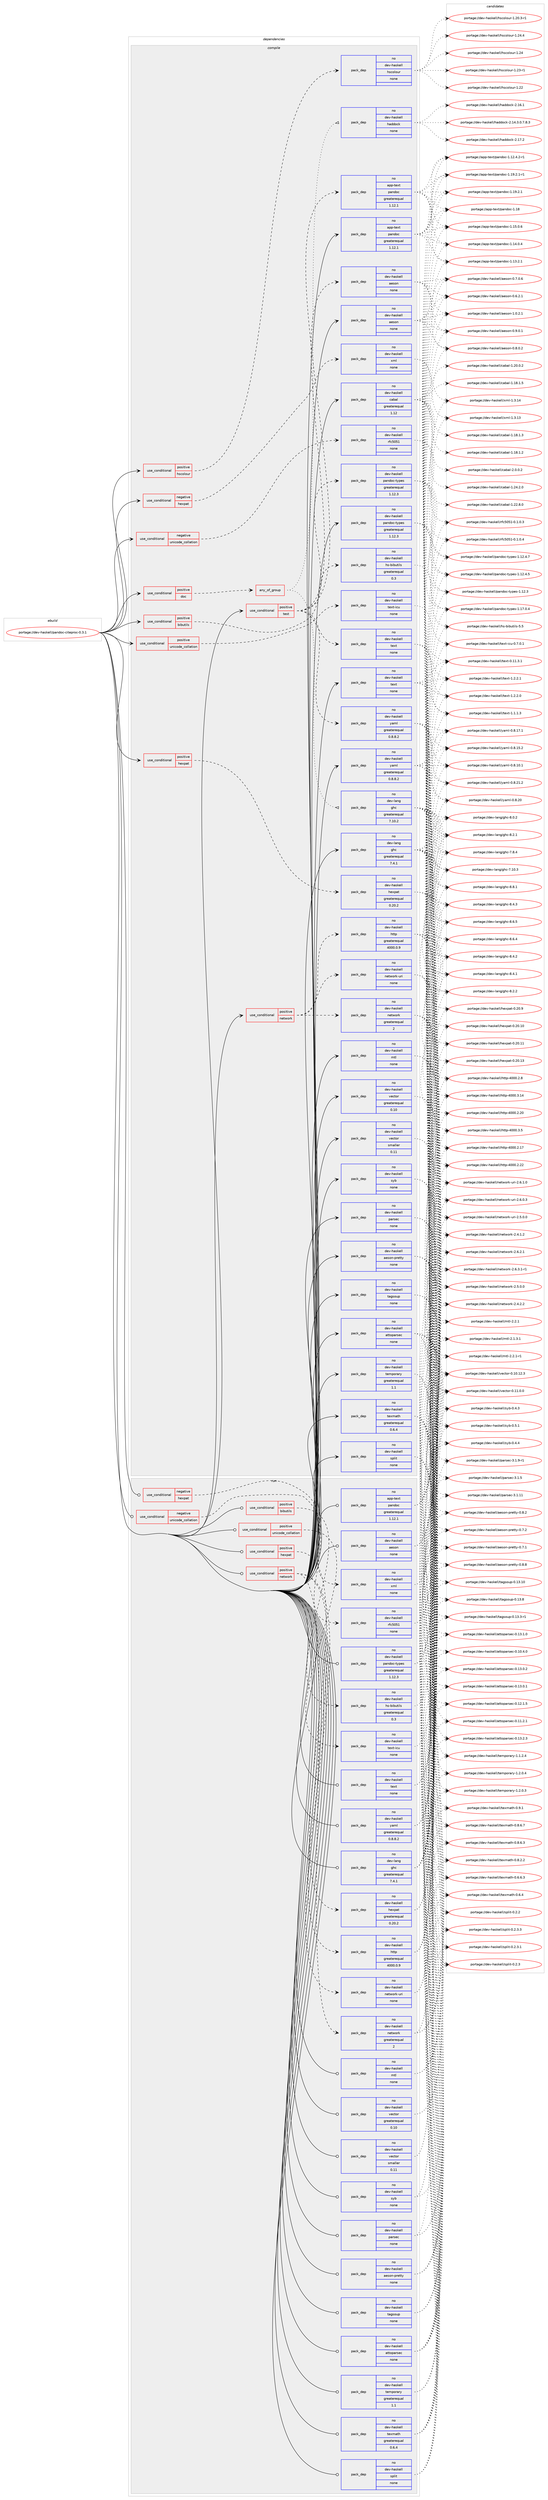 digraph prolog {

# *************
# Graph options
# *************

newrank=true;
concentrate=true;
compound=true;
graph [rankdir=LR,fontname=Helvetica,fontsize=10,ranksep=1.5];#, ranksep=2.5, nodesep=0.2];
edge  [arrowhead=vee];
node  [fontname=Helvetica,fontsize=10];

# **********
# The ebuild
# **********

subgraph cluster_leftcol {
color=gray;
label=<<i>ebuild</i>>;
id [label="portage://dev-haskell/pandoc-citeproc-0.3.1", color=red, width=4, href="../dev-haskell/pandoc-citeproc-0.3.1.svg"];
}

# ****************
# The dependencies
# ****************

subgraph cluster_midcol {
color=gray;
label=<<i>dependencies</i>>;
subgraph cluster_compile {
fillcolor="#eeeeee";
style=filled;
label=<<i>compile</i>>;
subgraph cond132353 {
dependency549574 [label=<<TABLE BORDER="0" CELLBORDER="1" CELLSPACING="0" CELLPADDING="4"><TR><TD ROWSPAN="3" CELLPADDING="10">use_conditional</TD></TR><TR><TD>negative</TD></TR><TR><TD>hexpat</TD></TR></TABLE>>, shape=none, color=red];
subgraph pack411028 {
dependency549575 [label=<<TABLE BORDER="0" CELLBORDER="1" CELLSPACING="0" CELLPADDING="4" WIDTH="220"><TR><TD ROWSPAN="6" CELLPADDING="30">pack_dep</TD></TR><TR><TD WIDTH="110">no</TD></TR><TR><TD>dev-haskell</TD></TR><TR><TD>xml</TD></TR><TR><TD>none</TD></TR><TR><TD></TD></TR></TABLE>>, shape=none, color=blue];
}
dependency549574:e -> dependency549575:w [weight=20,style="dashed",arrowhead="vee"];
}
id:e -> dependency549574:w [weight=20,style="solid",arrowhead="vee"];
subgraph cond132354 {
dependency549576 [label=<<TABLE BORDER="0" CELLBORDER="1" CELLSPACING="0" CELLPADDING="4"><TR><TD ROWSPAN="3" CELLPADDING="10">use_conditional</TD></TR><TR><TD>negative</TD></TR><TR><TD>unicode_collation</TD></TR></TABLE>>, shape=none, color=red];
subgraph pack411029 {
dependency549577 [label=<<TABLE BORDER="0" CELLBORDER="1" CELLSPACING="0" CELLPADDING="4" WIDTH="220"><TR><TD ROWSPAN="6" CELLPADDING="30">pack_dep</TD></TR><TR><TD WIDTH="110">no</TD></TR><TR><TD>dev-haskell</TD></TR><TR><TD>rfc5051</TD></TR><TR><TD>none</TD></TR><TR><TD></TD></TR></TABLE>>, shape=none, color=blue];
}
dependency549576:e -> dependency549577:w [weight=20,style="dashed",arrowhead="vee"];
}
id:e -> dependency549576:w [weight=20,style="solid",arrowhead="vee"];
subgraph cond132355 {
dependency549578 [label=<<TABLE BORDER="0" CELLBORDER="1" CELLSPACING="0" CELLPADDING="4"><TR><TD ROWSPAN="3" CELLPADDING="10">use_conditional</TD></TR><TR><TD>positive</TD></TR><TR><TD>bibutils</TD></TR></TABLE>>, shape=none, color=red];
subgraph pack411030 {
dependency549579 [label=<<TABLE BORDER="0" CELLBORDER="1" CELLSPACING="0" CELLPADDING="4" WIDTH="220"><TR><TD ROWSPAN="6" CELLPADDING="30">pack_dep</TD></TR><TR><TD WIDTH="110">no</TD></TR><TR><TD>dev-haskell</TD></TR><TR><TD>hs-bibutils</TD></TR><TR><TD>greaterequal</TD></TR><TR><TD>0.3</TD></TR></TABLE>>, shape=none, color=blue];
}
dependency549578:e -> dependency549579:w [weight=20,style="dashed",arrowhead="vee"];
}
id:e -> dependency549578:w [weight=20,style="solid",arrowhead="vee"];
subgraph cond132356 {
dependency549580 [label=<<TABLE BORDER="0" CELLBORDER="1" CELLSPACING="0" CELLPADDING="4"><TR><TD ROWSPAN="3" CELLPADDING="10">use_conditional</TD></TR><TR><TD>positive</TD></TR><TR><TD>doc</TD></TR></TABLE>>, shape=none, color=red];
subgraph any5956 {
dependency549581 [label=<<TABLE BORDER="0" CELLBORDER="1" CELLSPACING="0" CELLPADDING="4"><TR><TD CELLPADDING="10">any_of_group</TD></TR></TABLE>>, shape=none, color=red];subgraph pack411031 {
dependency549582 [label=<<TABLE BORDER="0" CELLBORDER="1" CELLSPACING="0" CELLPADDING="4" WIDTH="220"><TR><TD ROWSPAN="6" CELLPADDING="30">pack_dep</TD></TR><TR><TD WIDTH="110">no</TD></TR><TR><TD>dev-haskell</TD></TR><TR><TD>haddock</TD></TR><TR><TD>none</TD></TR><TR><TD></TD></TR></TABLE>>, shape=none, color=blue];
}
dependency549581:e -> dependency549582:w [weight=20,style="dotted",arrowhead="oinv"];
subgraph pack411032 {
dependency549583 [label=<<TABLE BORDER="0" CELLBORDER="1" CELLSPACING="0" CELLPADDING="4" WIDTH="220"><TR><TD ROWSPAN="6" CELLPADDING="30">pack_dep</TD></TR><TR><TD WIDTH="110">no</TD></TR><TR><TD>dev-lang</TD></TR><TR><TD>ghc</TD></TR><TR><TD>greaterequal</TD></TR><TR><TD>7.10.2</TD></TR></TABLE>>, shape=none, color=blue];
}
dependency549581:e -> dependency549583:w [weight=20,style="dotted",arrowhead="oinv"];
}
dependency549580:e -> dependency549581:w [weight=20,style="dashed",arrowhead="vee"];
}
id:e -> dependency549580:w [weight=20,style="solid",arrowhead="vee"];
subgraph cond132357 {
dependency549584 [label=<<TABLE BORDER="0" CELLBORDER="1" CELLSPACING="0" CELLPADDING="4"><TR><TD ROWSPAN="3" CELLPADDING="10">use_conditional</TD></TR><TR><TD>positive</TD></TR><TR><TD>hexpat</TD></TR></TABLE>>, shape=none, color=red];
subgraph pack411033 {
dependency549585 [label=<<TABLE BORDER="0" CELLBORDER="1" CELLSPACING="0" CELLPADDING="4" WIDTH="220"><TR><TD ROWSPAN="6" CELLPADDING="30">pack_dep</TD></TR><TR><TD WIDTH="110">no</TD></TR><TR><TD>dev-haskell</TD></TR><TR><TD>hexpat</TD></TR><TR><TD>greaterequal</TD></TR><TR><TD>0.20.2</TD></TR></TABLE>>, shape=none, color=blue];
}
dependency549584:e -> dependency549585:w [weight=20,style="dashed",arrowhead="vee"];
}
id:e -> dependency549584:w [weight=20,style="solid",arrowhead="vee"];
subgraph cond132358 {
dependency549586 [label=<<TABLE BORDER="0" CELLBORDER="1" CELLSPACING="0" CELLPADDING="4"><TR><TD ROWSPAN="3" CELLPADDING="10">use_conditional</TD></TR><TR><TD>positive</TD></TR><TR><TD>hscolour</TD></TR></TABLE>>, shape=none, color=red];
subgraph pack411034 {
dependency549587 [label=<<TABLE BORDER="0" CELLBORDER="1" CELLSPACING="0" CELLPADDING="4" WIDTH="220"><TR><TD ROWSPAN="6" CELLPADDING="30">pack_dep</TD></TR><TR><TD WIDTH="110">no</TD></TR><TR><TD>dev-haskell</TD></TR><TR><TD>hscolour</TD></TR><TR><TD>none</TD></TR><TR><TD></TD></TR></TABLE>>, shape=none, color=blue];
}
dependency549586:e -> dependency549587:w [weight=20,style="dashed",arrowhead="vee"];
}
id:e -> dependency549586:w [weight=20,style="solid",arrowhead="vee"];
subgraph cond132359 {
dependency549588 [label=<<TABLE BORDER="0" CELLBORDER="1" CELLSPACING="0" CELLPADDING="4"><TR><TD ROWSPAN="3" CELLPADDING="10">use_conditional</TD></TR><TR><TD>positive</TD></TR><TR><TD>network</TD></TR></TABLE>>, shape=none, color=red];
subgraph pack411035 {
dependency549589 [label=<<TABLE BORDER="0" CELLBORDER="1" CELLSPACING="0" CELLPADDING="4" WIDTH="220"><TR><TD ROWSPAN="6" CELLPADDING="30">pack_dep</TD></TR><TR><TD WIDTH="110">no</TD></TR><TR><TD>dev-haskell</TD></TR><TR><TD>http</TD></TR><TR><TD>greaterequal</TD></TR><TR><TD>4000.0.9</TD></TR></TABLE>>, shape=none, color=blue];
}
dependency549588:e -> dependency549589:w [weight=20,style="dashed",arrowhead="vee"];
subgraph pack411036 {
dependency549590 [label=<<TABLE BORDER="0" CELLBORDER="1" CELLSPACING="0" CELLPADDING="4" WIDTH="220"><TR><TD ROWSPAN="6" CELLPADDING="30">pack_dep</TD></TR><TR><TD WIDTH="110">no</TD></TR><TR><TD>dev-haskell</TD></TR><TR><TD>network</TD></TR><TR><TD>greaterequal</TD></TR><TR><TD>2</TD></TR></TABLE>>, shape=none, color=blue];
}
dependency549588:e -> dependency549590:w [weight=20,style="dashed",arrowhead="vee"];
subgraph pack411037 {
dependency549591 [label=<<TABLE BORDER="0" CELLBORDER="1" CELLSPACING="0" CELLPADDING="4" WIDTH="220"><TR><TD ROWSPAN="6" CELLPADDING="30">pack_dep</TD></TR><TR><TD WIDTH="110">no</TD></TR><TR><TD>dev-haskell</TD></TR><TR><TD>network-uri</TD></TR><TR><TD>none</TD></TR><TR><TD></TD></TR></TABLE>>, shape=none, color=blue];
}
dependency549588:e -> dependency549591:w [weight=20,style="dashed",arrowhead="vee"];
}
id:e -> dependency549588:w [weight=20,style="solid",arrowhead="vee"];
subgraph cond132360 {
dependency549592 [label=<<TABLE BORDER="0" CELLBORDER="1" CELLSPACING="0" CELLPADDING="4"><TR><TD ROWSPAN="3" CELLPADDING="10">use_conditional</TD></TR><TR><TD>positive</TD></TR><TR><TD>test</TD></TR></TABLE>>, shape=none, color=red];
subgraph pack411038 {
dependency549593 [label=<<TABLE BORDER="0" CELLBORDER="1" CELLSPACING="0" CELLPADDING="4" WIDTH="220"><TR><TD ROWSPAN="6" CELLPADDING="30">pack_dep</TD></TR><TR><TD WIDTH="110">no</TD></TR><TR><TD>app-text</TD></TR><TR><TD>pandoc</TD></TR><TR><TD>greaterequal</TD></TR><TR><TD>1.12.1</TD></TR></TABLE>>, shape=none, color=blue];
}
dependency549592:e -> dependency549593:w [weight=20,style="dashed",arrowhead="vee"];
subgraph pack411039 {
dependency549594 [label=<<TABLE BORDER="0" CELLBORDER="1" CELLSPACING="0" CELLPADDING="4" WIDTH="220"><TR><TD ROWSPAN="6" CELLPADDING="30">pack_dep</TD></TR><TR><TD WIDTH="110">no</TD></TR><TR><TD>dev-haskell</TD></TR><TR><TD>aeson</TD></TR><TR><TD>none</TD></TR><TR><TD></TD></TR></TABLE>>, shape=none, color=blue];
}
dependency549592:e -> dependency549594:w [weight=20,style="dashed",arrowhead="vee"];
subgraph pack411040 {
dependency549595 [label=<<TABLE BORDER="0" CELLBORDER="1" CELLSPACING="0" CELLPADDING="4" WIDTH="220"><TR><TD ROWSPAN="6" CELLPADDING="30">pack_dep</TD></TR><TR><TD WIDTH="110">no</TD></TR><TR><TD>dev-haskell</TD></TR><TR><TD>pandoc-types</TD></TR><TR><TD>greaterequal</TD></TR><TR><TD>1.12.3</TD></TR></TABLE>>, shape=none, color=blue];
}
dependency549592:e -> dependency549595:w [weight=20,style="dashed",arrowhead="vee"];
subgraph pack411041 {
dependency549596 [label=<<TABLE BORDER="0" CELLBORDER="1" CELLSPACING="0" CELLPADDING="4" WIDTH="220"><TR><TD ROWSPAN="6" CELLPADDING="30">pack_dep</TD></TR><TR><TD WIDTH="110">no</TD></TR><TR><TD>dev-haskell</TD></TR><TR><TD>text</TD></TR><TR><TD>none</TD></TR><TR><TD></TD></TR></TABLE>>, shape=none, color=blue];
}
dependency549592:e -> dependency549596:w [weight=20,style="dashed",arrowhead="vee"];
subgraph pack411042 {
dependency549597 [label=<<TABLE BORDER="0" CELLBORDER="1" CELLSPACING="0" CELLPADDING="4" WIDTH="220"><TR><TD ROWSPAN="6" CELLPADDING="30">pack_dep</TD></TR><TR><TD WIDTH="110">no</TD></TR><TR><TD>dev-haskell</TD></TR><TR><TD>yaml</TD></TR><TR><TD>greaterequal</TD></TR><TR><TD>0.8.8.2</TD></TR></TABLE>>, shape=none, color=blue];
}
dependency549592:e -> dependency549597:w [weight=20,style="dashed",arrowhead="vee"];
}
id:e -> dependency549592:w [weight=20,style="solid",arrowhead="vee"];
subgraph cond132361 {
dependency549598 [label=<<TABLE BORDER="0" CELLBORDER="1" CELLSPACING="0" CELLPADDING="4"><TR><TD ROWSPAN="3" CELLPADDING="10">use_conditional</TD></TR><TR><TD>positive</TD></TR><TR><TD>unicode_collation</TD></TR></TABLE>>, shape=none, color=red];
subgraph pack411043 {
dependency549599 [label=<<TABLE BORDER="0" CELLBORDER="1" CELLSPACING="0" CELLPADDING="4" WIDTH="220"><TR><TD ROWSPAN="6" CELLPADDING="30">pack_dep</TD></TR><TR><TD WIDTH="110">no</TD></TR><TR><TD>dev-haskell</TD></TR><TR><TD>text-icu</TD></TR><TR><TD>none</TD></TR><TR><TD></TD></TR></TABLE>>, shape=none, color=blue];
}
dependency549598:e -> dependency549599:w [weight=20,style="dashed",arrowhead="vee"];
}
id:e -> dependency549598:w [weight=20,style="solid",arrowhead="vee"];
subgraph pack411044 {
dependency549600 [label=<<TABLE BORDER="0" CELLBORDER="1" CELLSPACING="0" CELLPADDING="4" WIDTH="220"><TR><TD ROWSPAN="6" CELLPADDING="30">pack_dep</TD></TR><TR><TD WIDTH="110">no</TD></TR><TR><TD>app-text</TD></TR><TR><TD>pandoc</TD></TR><TR><TD>greaterequal</TD></TR><TR><TD>1.12.1</TD></TR></TABLE>>, shape=none, color=blue];
}
id:e -> dependency549600:w [weight=20,style="solid",arrowhead="vee"];
subgraph pack411045 {
dependency549601 [label=<<TABLE BORDER="0" CELLBORDER="1" CELLSPACING="0" CELLPADDING="4" WIDTH="220"><TR><TD ROWSPAN="6" CELLPADDING="30">pack_dep</TD></TR><TR><TD WIDTH="110">no</TD></TR><TR><TD>dev-haskell</TD></TR><TR><TD>aeson</TD></TR><TR><TD>none</TD></TR><TR><TD></TD></TR></TABLE>>, shape=none, color=blue];
}
id:e -> dependency549601:w [weight=20,style="solid",arrowhead="vee"];
subgraph pack411046 {
dependency549602 [label=<<TABLE BORDER="0" CELLBORDER="1" CELLSPACING="0" CELLPADDING="4" WIDTH="220"><TR><TD ROWSPAN="6" CELLPADDING="30">pack_dep</TD></TR><TR><TD WIDTH="110">no</TD></TR><TR><TD>dev-haskell</TD></TR><TR><TD>aeson-pretty</TD></TR><TR><TD>none</TD></TR><TR><TD></TD></TR></TABLE>>, shape=none, color=blue];
}
id:e -> dependency549602:w [weight=20,style="solid",arrowhead="vee"];
subgraph pack411047 {
dependency549603 [label=<<TABLE BORDER="0" CELLBORDER="1" CELLSPACING="0" CELLPADDING="4" WIDTH="220"><TR><TD ROWSPAN="6" CELLPADDING="30">pack_dep</TD></TR><TR><TD WIDTH="110">no</TD></TR><TR><TD>dev-haskell</TD></TR><TR><TD>attoparsec</TD></TR><TR><TD>none</TD></TR><TR><TD></TD></TR></TABLE>>, shape=none, color=blue];
}
id:e -> dependency549603:w [weight=20,style="solid",arrowhead="vee"];
subgraph pack411048 {
dependency549604 [label=<<TABLE BORDER="0" CELLBORDER="1" CELLSPACING="0" CELLPADDING="4" WIDTH="220"><TR><TD ROWSPAN="6" CELLPADDING="30">pack_dep</TD></TR><TR><TD WIDTH="110">no</TD></TR><TR><TD>dev-haskell</TD></TR><TR><TD>cabal</TD></TR><TR><TD>greaterequal</TD></TR><TR><TD>1.12</TD></TR></TABLE>>, shape=none, color=blue];
}
id:e -> dependency549604:w [weight=20,style="solid",arrowhead="vee"];
subgraph pack411049 {
dependency549605 [label=<<TABLE BORDER="0" CELLBORDER="1" CELLSPACING="0" CELLPADDING="4" WIDTH="220"><TR><TD ROWSPAN="6" CELLPADDING="30">pack_dep</TD></TR><TR><TD WIDTH="110">no</TD></TR><TR><TD>dev-haskell</TD></TR><TR><TD>mtl</TD></TR><TR><TD>none</TD></TR><TR><TD></TD></TR></TABLE>>, shape=none, color=blue];
}
id:e -> dependency549605:w [weight=20,style="solid",arrowhead="vee"];
subgraph pack411050 {
dependency549606 [label=<<TABLE BORDER="0" CELLBORDER="1" CELLSPACING="0" CELLPADDING="4" WIDTH="220"><TR><TD ROWSPAN="6" CELLPADDING="30">pack_dep</TD></TR><TR><TD WIDTH="110">no</TD></TR><TR><TD>dev-haskell</TD></TR><TR><TD>pandoc-types</TD></TR><TR><TD>greaterequal</TD></TR><TR><TD>1.12.3</TD></TR></TABLE>>, shape=none, color=blue];
}
id:e -> dependency549606:w [weight=20,style="solid",arrowhead="vee"];
subgraph pack411051 {
dependency549607 [label=<<TABLE BORDER="0" CELLBORDER="1" CELLSPACING="0" CELLPADDING="4" WIDTH="220"><TR><TD ROWSPAN="6" CELLPADDING="30">pack_dep</TD></TR><TR><TD WIDTH="110">no</TD></TR><TR><TD>dev-haskell</TD></TR><TR><TD>parsec</TD></TR><TR><TD>none</TD></TR><TR><TD></TD></TR></TABLE>>, shape=none, color=blue];
}
id:e -> dependency549607:w [weight=20,style="solid",arrowhead="vee"];
subgraph pack411052 {
dependency549608 [label=<<TABLE BORDER="0" CELLBORDER="1" CELLSPACING="0" CELLPADDING="4" WIDTH="220"><TR><TD ROWSPAN="6" CELLPADDING="30">pack_dep</TD></TR><TR><TD WIDTH="110">no</TD></TR><TR><TD>dev-haskell</TD></TR><TR><TD>split</TD></TR><TR><TD>none</TD></TR><TR><TD></TD></TR></TABLE>>, shape=none, color=blue];
}
id:e -> dependency549608:w [weight=20,style="solid",arrowhead="vee"];
subgraph pack411053 {
dependency549609 [label=<<TABLE BORDER="0" CELLBORDER="1" CELLSPACING="0" CELLPADDING="4" WIDTH="220"><TR><TD ROWSPAN="6" CELLPADDING="30">pack_dep</TD></TR><TR><TD WIDTH="110">no</TD></TR><TR><TD>dev-haskell</TD></TR><TR><TD>syb</TD></TR><TR><TD>none</TD></TR><TR><TD></TD></TR></TABLE>>, shape=none, color=blue];
}
id:e -> dependency549609:w [weight=20,style="solid",arrowhead="vee"];
subgraph pack411054 {
dependency549610 [label=<<TABLE BORDER="0" CELLBORDER="1" CELLSPACING="0" CELLPADDING="4" WIDTH="220"><TR><TD ROWSPAN="6" CELLPADDING="30">pack_dep</TD></TR><TR><TD WIDTH="110">no</TD></TR><TR><TD>dev-haskell</TD></TR><TR><TD>tagsoup</TD></TR><TR><TD>none</TD></TR><TR><TD></TD></TR></TABLE>>, shape=none, color=blue];
}
id:e -> dependency549610:w [weight=20,style="solid",arrowhead="vee"];
subgraph pack411055 {
dependency549611 [label=<<TABLE BORDER="0" CELLBORDER="1" CELLSPACING="0" CELLPADDING="4" WIDTH="220"><TR><TD ROWSPAN="6" CELLPADDING="30">pack_dep</TD></TR><TR><TD WIDTH="110">no</TD></TR><TR><TD>dev-haskell</TD></TR><TR><TD>temporary</TD></TR><TR><TD>greaterequal</TD></TR><TR><TD>1.1</TD></TR></TABLE>>, shape=none, color=blue];
}
id:e -> dependency549611:w [weight=20,style="solid",arrowhead="vee"];
subgraph pack411056 {
dependency549612 [label=<<TABLE BORDER="0" CELLBORDER="1" CELLSPACING="0" CELLPADDING="4" WIDTH="220"><TR><TD ROWSPAN="6" CELLPADDING="30">pack_dep</TD></TR><TR><TD WIDTH="110">no</TD></TR><TR><TD>dev-haskell</TD></TR><TR><TD>texmath</TD></TR><TR><TD>greaterequal</TD></TR><TR><TD>0.6.4</TD></TR></TABLE>>, shape=none, color=blue];
}
id:e -> dependency549612:w [weight=20,style="solid",arrowhead="vee"];
subgraph pack411057 {
dependency549613 [label=<<TABLE BORDER="0" CELLBORDER="1" CELLSPACING="0" CELLPADDING="4" WIDTH="220"><TR><TD ROWSPAN="6" CELLPADDING="30">pack_dep</TD></TR><TR><TD WIDTH="110">no</TD></TR><TR><TD>dev-haskell</TD></TR><TR><TD>text</TD></TR><TR><TD>none</TD></TR><TR><TD></TD></TR></TABLE>>, shape=none, color=blue];
}
id:e -> dependency549613:w [weight=20,style="solid",arrowhead="vee"];
subgraph pack411058 {
dependency549614 [label=<<TABLE BORDER="0" CELLBORDER="1" CELLSPACING="0" CELLPADDING="4" WIDTH="220"><TR><TD ROWSPAN="6" CELLPADDING="30">pack_dep</TD></TR><TR><TD WIDTH="110">no</TD></TR><TR><TD>dev-haskell</TD></TR><TR><TD>vector</TD></TR><TR><TD>greaterequal</TD></TR><TR><TD>0.10</TD></TR></TABLE>>, shape=none, color=blue];
}
id:e -> dependency549614:w [weight=20,style="solid",arrowhead="vee"];
subgraph pack411059 {
dependency549615 [label=<<TABLE BORDER="0" CELLBORDER="1" CELLSPACING="0" CELLPADDING="4" WIDTH="220"><TR><TD ROWSPAN="6" CELLPADDING="30">pack_dep</TD></TR><TR><TD WIDTH="110">no</TD></TR><TR><TD>dev-haskell</TD></TR><TR><TD>vector</TD></TR><TR><TD>smaller</TD></TR><TR><TD>0.11</TD></TR></TABLE>>, shape=none, color=blue];
}
id:e -> dependency549615:w [weight=20,style="solid",arrowhead="vee"];
subgraph pack411060 {
dependency549616 [label=<<TABLE BORDER="0" CELLBORDER="1" CELLSPACING="0" CELLPADDING="4" WIDTH="220"><TR><TD ROWSPAN="6" CELLPADDING="30">pack_dep</TD></TR><TR><TD WIDTH="110">no</TD></TR><TR><TD>dev-haskell</TD></TR><TR><TD>yaml</TD></TR><TR><TD>greaterequal</TD></TR><TR><TD>0.8.8.2</TD></TR></TABLE>>, shape=none, color=blue];
}
id:e -> dependency549616:w [weight=20,style="solid",arrowhead="vee"];
subgraph pack411061 {
dependency549617 [label=<<TABLE BORDER="0" CELLBORDER="1" CELLSPACING="0" CELLPADDING="4" WIDTH="220"><TR><TD ROWSPAN="6" CELLPADDING="30">pack_dep</TD></TR><TR><TD WIDTH="110">no</TD></TR><TR><TD>dev-lang</TD></TR><TR><TD>ghc</TD></TR><TR><TD>greaterequal</TD></TR><TR><TD>7.4.1</TD></TR></TABLE>>, shape=none, color=blue];
}
id:e -> dependency549617:w [weight=20,style="solid",arrowhead="vee"];
}
subgraph cluster_compileandrun {
fillcolor="#eeeeee";
style=filled;
label=<<i>compile and run</i>>;
}
subgraph cluster_run {
fillcolor="#eeeeee";
style=filled;
label=<<i>run</i>>;
subgraph cond132362 {
dependency549618 [label=<<TABLE BORDER="0" CELLBORDER="1" CELLSPACING="0" CELLPADDING="4"><TR><TD ROWSPAN="3" CELLPADDING="10">use_conditional</TD></TR><TR><TD>negative</TD></TR><TR><TD>hexpat</TD></TR></TABLE>>, shape=none, color=red];
subgraph pack411062 {
dependency549619 [label=<<TABLE BORDER="0" CELLBORDER="1" CELLSPACING="0" CELLPADDING="4" WIDTH="220"><TR><TD ROWSPAN="6" CELLPADDING="30">pack_dep</TD></TR><TR><TD WIDTH="110">no</TD></TR><TR><TD>dev-haskell</TD></TR><TR><TD>xml</TD></TR><TR><TD>none</TD></TR><TR><TD></TD></TR></TABLE>>, shape=none, color=blue];
}
dependency549618:e -> dependency549619:w [weight=20,style="dashed",arrowhead="vee"];
}
id:e -> dependency549618:w [weight=20,style="solid",arrowhead="odot"];
subgraph cond132363 {
dependency549620 [label=<<TABLE BORDER="0" CELLBORDER="1" CELLSPACING="0" CELLPADDING="4"><TR><TD ROWSPAN="3" CELLPADDING="10">use_conditional</TD></TR><TR><TD>negative</TD></TR><TR><TD>unicode_collation</TD></TR></TABLE>>, shape=none, color=red];
subgraph pack411063 {
dependency549621 [label=<<TABLE BORDER="0" CELLBORDER="1" CELLSPACING="0" CELLPADDING="4" WIDTH="220"><TR><TD ROWSPAN="6" CELLPADDING="30">pack_dep</TD></TR><TR><TD WIDTH="110">no</TD></TR><TR><TD>dev-haskell</TD></TR><TR><TD>rfc5051</TD></TR><TR><TD>none</TD></TR><TR><TD></TD></TR></TABLE>>, shape=none, color=blue];
}
dependency549620:e -> dependency549621:w [weight=20,style="dashed",arrowhead="vee"];
}
id:e -> dependency549620:w [weight=20,style="solid",arrowhead="odot"];
subgraph cond132364 {
dependency549622 [label=<<TABLE BORDER="0" CELLBORDER="1" CELLSPACING="0" CELLPADDING="4"><TR><TD ROWSPAN="3" CELLPADDING="10">use_conditional</TD></TR><TR><TD>positive</TD></TR><TR><TD>bibutils</TD></TR></TABLE>>, shape=none, color=red];
subgraph pack411064 {
dependency549623 [label=<<TABLE BORDER="0" CELLBORDER="1" CELLSPACING="0" CELLPADDING="4" WIDTH="220"><TR><TD ROWSPAN="6" CELLPADDING="30">pack_dep</TD></TR><TR><TD WIDTH="110">no</TD></TR><TR><TD>dev-haskell</TD></TR><TR><TD>hs-bibutils</TD></TR><TR><TD>greaterequal</TD></TR><TR><TD>0.3</TD></TR></TABLE>>, shape=none, color=blue];
}
dependency549622:e -> dependency549623:w [weight=20,style="dashed",arrowhead="vee"];
}
id:e -> dependency549622:w [weight=20,style="solid",arrowhead="odot"];
subgraph cond132365 {
dependency549624 [label=<<TABLE BORDER="0" CELLBORDER="1" CELLSPACING="0" CELLPADDING="4"><TR><TD ROWSPAN="3" CELLPADDING="10">use_conditional</TD></TR><TR><TD>positive</TD></TR><TR><TD>hexpat</TD></TR></TABLE>>, shape=none, color=red];
subgraph pack411065 {
dependency549625 [label=<<TABLE BORDER="0" CELLBORDER="1" CELLSPACING="0" CELLPADDING="4" WIDTH="220"><TR><TD ROWSPAN="6" CELLPADDING="30">pack_dep</TD></TR><TR><TD WIDTH="110">no</TD></TR><TR><TD>dev-haskell</TD></TR><TR><TD>hexpat</TD></TR><TR><TD>greaterequal</TD></TR><TR><TD>0.20.2</TD></TR></TABLE>>, shape=none, color=blue];
}
dependency549624:e -> dependency549625:w [weight=20,style="dashed",arrowhead="vee"];
}
id:e -> dependency549624:w [weight=20,style="solid",arrowhead="odot"];
subgraph cond132366 {
dependency549626 [label=<<TABLE BORDER="0" CELLBORDER="1" CELLSPACING="0" CELLPADDING="4"><TR><TD ROWSPAN="3" CELLPADDING="10">use_conditional</TD></TR><TR><TD>positive</TD></TR><TR><TD>network</TD></TR></TABLE>>, shape=none, color=red];
subgraph pack411066 {
dependency549627 [label=<<TABLE BORDER="0" CELLBORDER="1" CELLSPACING="0" CELLPADDING="4" WIDTH="220"><TR><TD ROWSPAN="6" CELLPADDING="30">pack_dep</TD></TR><TR><TD WIDTH="110">no</TD></TR><TR><TD>dev-haskell</TD></TR><TR><TD>http</TD></TR><TR><TD>greaterequal</TD></TR><TR><TD>4000.0.9</TD></TR></TABLE>>, shape=none, color=blue];
}
dependency549626:e -> dependency549627:w [weight=20,style="dashed",arrowhead="vee"];
subgraph pack411067 {
dependency549628 [label=<<TABLE BORDER="0" CELLBORDER="1" CELLSPACING="0" CELLPADDING="4" WIDTH="220"><TR><TD ROWSPAN="6" CELLPADDING="30">pack_dep</TD></TR><TR><TD WIDTH="110">no</TD></TR><TR><TD>dev-haskell</TD></TR><TR><TD>network</TD></TR><TR><TD>greaterequal</TD></TR><TR><TD>2</TD></TR></TABLE>>, shape=none, color=blue];
}
dependency549626:e -> dependency549628:w [weight=20,style="dashed",arrowhead="vee"];
subgraph pack411068 {
dependency549629 [label=<<TABLE BORDER="0" CELLBORDER="1" CELLSPACING="0" CELLPADDING="4" WIDTH="220"><TR><TD ROWSPAN="6" CELLPADDING="30">pack_dep</TD></TR><TR><TD WIDTH="110">no</TD></TR><TR><TD>dev-haskell</TD></TR><TR><TD>network-uri</TD></TR><TR><TD>none</TD></TR><TR><TD></TD></TR></TABLE>>, shape=none, color=blue];
}
dependency549626:e -> dependency549629:w [weight=20,style="dashed",arrowhead="vee"];
}
id:e -> dependency549626:w [weight=20,style="solid",arrowhead="odot"];
subgraph cond132367 {
dependency549630 [label=<<TABLE BORDER="0" CELLBORDER="1" CELLSPACING="0" CELLPADDING="4"><TR><TD ROWSPAN="3" CELLPADDING="10">use_conditional</TD></TR><TR><TD>positive</TD></TR><TR><TD>unicode_collation</TD></TR></TABLE>>, shape=none, color=red];
subgraph pack411069 {
dependency549631 [label=<<TABLE BORDER="0" CELLBORDER="1" CELLSPACING="0" CELLPADDING="4" WIDTH="220"><TR><TD ROWSPAN="6" CELLPADDING="30">pack_dep</TD></TR><TR><TD WIDTH="110">no</TD></TR><TR><TD>dev-haskell</TD></TR><TR><TD>text-icu</TD></TR><TR><TD>none</TD></TR><TR><TD></TD></TR></TABLE>>, shape=none, color=blue];
}
dependency549630:e -> dependency549631:w [weight=20,style="dashed",arrowhead="vee"];
}
id:e -> dependency549630:w [weight=20,style="solid",arrowhead="odot"];
subgraph pack411070 {
dependency549632 [label=<<TABLE BORDER="0" CELLBORDER="1" CELLSPACING="0" CELLPADDING="4" WIDTH="220"><TR><TD ROWSPAN="6" CELLPADDING="30">pack_dep</TD></TR><TR><TD WIDTH="110">no</TD></TR><TR><TD>app-text</TD></TR><TR><TD>pandoc</TD></TR><TR><TD>greaterequal</TD></TR><TR><TD>1.12.1</TD></TR></TABLE>>, shape=none, color=blue];
}
id:e -> dependency549632:w [weight=20,style="solid",arrowhead="odot"];
subgraph pack411071 {
dependency549633 [label=<<TABLE BORDER="0" CELLBORDER="1" CELLSPACING="0" CELLPADDING="4" WIDTH="220"><TR><TD ROWSPAN="6" CELLPADDING="30">pack_dep</TD></TR><TR><TD WIDTH="110">no</TD></TR><TR><TD>dev-haskell</TD></TR><TR><TD>aeson</TD></TR><TR><TD>none</TD></TR><TR><TD></TD></TR></TABLE>>, shape=none, color=blue];
}
id:e -> dependency549633:w [weight=20,style="solid",arrowhead="odot"];
subgraph pack411072 {
dependency549634 [label=<<TABLE BORDER="0" CELLBORDER="1" CELLSPACING="0" CELLPADDING="4" WIDTH="220"><TR><TD ROWSPAN="6" CELLPADDING="30">pack_dep</TD></TR><TR><TD WIDTH="110">no</TD></TR><TR><TD>dev-haskell</TD></TR><TR><TD>aeson-pretty</TD></TR><TR><TD>none</TD></TR><TR><TD></TD></TR></TABLE>>, shape=none, color=blue];
}
id:e -> dependency549634:w [weight=20,style="solid",arrowhead="odot"];
subgraph pack411073 {
dependency549635 [label=<<TABLE BORDER="0" CELLBORDER="1" CELLSPACING="0" CELLPADDING="4" WIDTH="220"><TR><TD ROWSPAN="6" CELLPADDING="30">pack_dep</TD></TR><TR><TD WIDTH="110">no</TD></TR><TR><TD>dev-haskell</TD></TR><TR><TD>attoparsec</TD></TR><TR><TD>none</TD></TR><TR><TD></TD></TR></TABLE>>, shape=none, color=blue];
}
id:e -> dependency549635:w [weight=20,style="solid",arrowhead="odot"];
subgraph pack411074 {
dependency549636 [label=<<TABLE BORDER="0" CELLBORDER="1" CELLSPACING="0" CELLPADDING="4" WIDTH="220"><TR><TD ROWSPAN="6" CELLPADDING="30">pack_dep</TD></TR><TR><TD WIDTH="110">no</TD></TR><TR><TD>dev-haskell</TD></TR><TR><TD>mtl</TD></TR><TR><TD>none</TD></TR><TR><TD></TD></TR></TABLE>>, shape=none, color=blue];
}
id:e -> dependency549636:w [weight=20,style="solid",arrowhead="odot"];
subgraph pack411075 {
dependency549637 [label=<<TABLE BORDER="0" CELLBORDER="1" CELLSPACING="0" CELLPADDING="4" WIDTH="220"><TR><TD ROWSPAN="6" CELLPADDING="30">pack_dep</TD></TR><TR><TD WIDTH="110">no</TD></TR><TR><TD>dev-haskell</TD></TR><TR><TD>pandoc-types</TD></TR><TR><TD>greaterequal</TD></TR><TR><TD>1.12.3</TD></TR></TABLE>>, shape=none, color=blue];
}
id:e -> dependency549637:w [weight=20,style="solid",arrowhead="odot"];
subgraph pack411076 {
dependency549638 [label=<<TABLE BORDER="0" CELLBORDER="1" CELLSPACING="0" CELLPADDING="4" WIDTH="220"><TR><TD ROWSPAN="6" CELLPADDING="30">pack_dep</TD></TR><TR><TD WIDTH="110">no</TD></TR><TR><TD>dev-haskell</TD></TR><TR><TD>parsec</TD></TR><TR><TD>none</TD></TR><TR><TD></TD></TR></TABLE>>, shape=none, color=blue];
}
id:e -> dependency549638:w [weight=20,style="solid",arrowhead="odot"];
subgraph pack411077 {
dependency549639 [label=<<TABLE BORDER="0" CELLBORDER="1" CELLSPACING="0" CELLPADDING="4" WIDTH="220"><TR><TD ROWSPAN="6" CELLPADDING="30">pack_dep</TD></TR><TR><TD WIDTH="110">no</TD></TR><TR><TD>dev-haskell</TD></TR><TR><TD>split</TD></TR><TR><TD>none</TD></TR><TR><TD></TD></TR></TABLE>>, shape=none, color=blue];
}
id:e -> dependency549639:w [weight=20,style="solid",arrowhead="odot"];
subgraph pack411078 {
dependency549640 [label=<<TABLE BORDER="0" CELLBORDER="1" CELLSPACING="0" CELLPADDING="4" WIDTH="220"><TR><TD ROWSPAN="6" CELLPADDING="30">pack_dep</TD></TR><TR><TD WIDTH="110">no</TD></TR><TR><TD>dev-haskell</TD></TR><TR><TD>syb</TD></TR><TR><TD>none</TD></TR><TR><TD></TD></TR></TABLE>>, shape=none, color=blue];
}
id:e -> dependency549640:w [weight=20,style="solid",arrowhead="odot"];
subgraph pack411079 {
dependency549641 [label=<<TABLE BORDER="0" CELLBORDER="1" CELLSPACING="0" CELLPADDING="4" WIDTH="220"><TR><TD ROWSPAN="6" CELLPADDING="30">pack_dep</TD></TR><TR><TD WIDTH="110">no</TD></TR><TR><TD>dev-haskell</TD></TR><TR><TD>tagsoup</TD></TR><TR><TD>none</TD></TR><TR><TD></TD></TR></TABLE>>, shape=none, color=blue];
}
id:e -> dependency549641:w [weight=20,style="solid",arrowhead="odot"];
subgraph pack411080 {
dependency549642 [label=<<TABLE BORDER="0" CELLBORDER="1" CELLSPACING="0" CELLPADDING="4" WIDTH="220"><TR><TD ROWSPAN="6" CELLPADDING="30">pack_dep</TD></TR><TR><TD WIDTH="110">no</TD></TR><TR><TD>dev-haskell</TD></TR><TR><TD>temporary</TD></TR><TR><TD>greaterequal</TD></TR><TR><TD>1.1</TD></TR></TABLE>>, shape=none, color=blue];
}
id:e -> dependency549642:w [weight=20,style="solid",arrowhead="odot"];
subgraph pack411081 {
dependency549643 [label=<<TABLE BORDER="0" CELLBORDER="1" CELLSPACING="0" CELLPADDING="4" WIDTH="220"><TR><TD ROWSPAN="6" CELLPADDING="30">pack_dep</TD></TR><TR><TD WIDTH="110">no</TD></TR><TR><TD>dev-haskell</TD></TR><TR><TD>texmath</TD></TR><TR><TD>greaterequal</TD></TR><TR><TD>0.6.4</TD></TR></TABLE>>, shape=none, color=blue];
}
id:e -> dependency549643:w [weight=20,style="solid",arrowhead="odot"];
subgraph pack411082 {
dependency549644 [label=<<TABLE BORDER="0" CELLBORDER="1" CELLSPACING="0" CELLPADDING="4" WIDTH="220"><TR><TD ROWSPAN="6" CELLPADDING="30">pack_dep</TD></TR><TR><TD WIDTH="110">no</TD></TR><TR><TD>dev-haskell</TD></TR><TR><TD>text</TD></TR><TR><TD>none</TD></TR><TR><TD></TD></TR></TABLE>>, shape=none, color=blue];
}
id:e -> dependency549644:w [weight=20,style="solid",arrowhead="odot"];
subgraph pack411083 {
dependency549645 [label=<<TABLE BORDER="0" CELLBORDER="1" CELLSPACING="0" CELLPADDING="4" WIDTH="220"><TR><TD ROWSPAN="6" CELLPADDING="30">pack_dep</TD></TR><TR><TD WIDTH="110">no</TD></TR><TR><TD>dev-haskell</TD></TR><TR><TD>vector</TD></TR><TR><TD>greaterequal</TD></TR><TR><TD>0.10</TD></TR></TABLE>>, shape=none, color=blue];
}
id:e -> dependency549645:w [weight=20,style="solid",arrowhead="odot"];
subgraph pack411084 {
dependency549646 [label=<<TABLE BORDER="0" CELLBORDER="1" CELLSPACING="0" CELLPADDING="4" WIDTH="220"><TR><TD ROWSPAN="6" CELLPADDING="30">pack_dep</TD></TR><TR><TD WIDTH="110">no</TD></TR><TR><TD>dev-haskell</TD></TR><TR><TD>vector</TD></TR><TR><TD>smaller</TD></TR><TR><TD>0.11</TD></TR></TABLE>>, shape=none, color=blue];
}
id:e -> dependency549646:w [weight=20,style="solid",arrowhead="odot"];
subgraph pack411085 {
dependency549647 [label=<<TABLE BORDER="0" CELLBORDER="1" CELLSPACING="0" CELLPADDING="4" WIDTH="220"><TR><TD ROWSPAN="6" CELLPADDING="30">pack_dep</TD></TR><TR><TD WIDTH="110">no</TD></TR><TR><TD>dev-haskell</TD></TR><TR><TD>yaml</TD></TR><TR><TD>greaterequal</TD></TR><TR><TD>0.8.8.2</TD></TR></TABLE>>, shape=none, color=blue];
}
id:e -> dependency549647:w [weight=20,style="solid",arrowhead="odot"];
subgraph pack411086 {
dependency549648 [label=<<TABLE BORDER="0" CELLBORDER="1" CELLSPACING="0" CELLPADDING="4" WIDTH="220"><TR><TD ROWSPAN="6" CELLPADDING="30">pack_dep</TD></TR><TR><TD WIDTH="110">no</TD></TR><TR><TD>dev-lang</TD></TR><TR><TD>ghc</TD></TR><TR><TD>greaterequal</TD></TR><TR><TD>7.4.1</TD></TR></TABLE>>, shape=none, color=blue];
}
id:e -> dependency549648:w [weight=20,style="solid",arrowhead="odot"];
}
}

# **************
# The candidates
# **************

subgraph cluster_choices {
rank=same;
color=gray;
label=<<i>candidates</i>>;

subgraph choice411028 {
color=black;
nodesep=1;
choice10010111845104971151071011081084712010910845494651464952 [label="portage://dev-haskell/xml-1.3.14", color=red, width=4,href="../dev-haskell/xml-1.3.14.svg"];
choice10010111845104971151071011081084712010910845494651464951 [label="portage://dev-haskell/xml-1.3.13", color=red, width=4,href="../dev-haskell/xml-1.3.13.svg"];
dependency549575:e -> choice10010111845104971151071011081084712010910845494651464952:w [style=dotted,weight="100"];
dependency549575:e -> choice10010111845104971151071011081084712010910845494651464951:w [style=dotted,weight="100"];
}
subgraph choice411029 {
color=black;
nodesep=1;
choice10010111845104971151071011081084711410299534853494548464946484652 [label="portage://dev-haskell/rfc5051-0.1.0.4", color=red, width=4,href="../dev-haskell/rfc5051-0.1.0.4.svg"];
choice10010111845104971151071011081084711410299534853494548464946484651 [label="portage://dev-haskell/rfc5051-0.1.0.3", color=red, width=4,href="../dev-haskell/rfc5051-0.1.0.3.svg"];
dependency549577:e -> choice10010111845104971151071011081084711410299534853494548464946484652:w [style=dotted,weight="100"];
dependency549577:e -> choice10010111845104971151071011081084711410299534853494548464946484651:w [style=dotted,weight="100"];
}
subgraph choice411030 {
color=black;
nodesep=1;
choice10010111845104971151071011081084710411545981059811711610510811545534653 [label="portage://dev-haskell/hs-bibutils-5.5", color=red, width=4,href="../dev-haskell/hs-bibutils-5.5.svg"];
dependency549579:e -> choice10010111845104971151071011081084710411545981059811711610510811545534653:w [style=dotted,weight="100"];
}
subgraph choice411031 {
color=black;
nodesep=1;
choice100101118451049711510710110810847104971001001119910745504649554650 [label="portage://dev-haskell/haddock-2.17.2", color=red, width=4,href="../dev-haskell/haddock-2.17.2.svg"];
choice100101118451049711510710110810847104971001001119910745504649544649 [label="portage://dev-haskell/haddock-2.16.1", color=red, width=4,href="../dev-haskell/haddock-2.16.1.svg"];
choice1001011184510497115107101108108471049710010011199107455046495246514648465546564651 [label="portage://dev-haskell/haddock-2.14.3.0.7.8.3", color=red, width=4,href="../dev-haskell/haddock-2.14.3.0.7.8.3.svg"];
dependency549582:e -> choice100101118451049711510710110810847104971001001119910745504649554650:w [style=dotted,weight="100"];
dependency549582:e -> choice100101118451049711510710110810847104971001001119910745504649544649:w [style=dotted,weight="100"];
dependency549582:e -> choice1001011184510497115107101108108471049710010011199107455046495246514648465546564651:w [style=dotted,weight="100"];
}
subgraph choice411032 {
color=black;
nodesep=1;
choice10010111845108971101034710310499455646564649 [label="portage://dev-lang/ghc-8.8.1", color=red, width=4,href="../dev-lang/ghc-8.8.1.svg"];
choice10010111845108971101034710310499455646544653 [label="portage://dev-lang/ghc-8.6.5", color=red, width=4,href="../dev-lang/ghc-8.6.5.svg"];
choice10010111845108971101034710310499455646544652 [label="portage://dev-lang/ghc-8.6.4", color=red, width=4,href="../dev-lang/ghc-8.6.4.svg"];
choice10010111845108971101034710310499455646524651 [label="portage://dev-lang/ghc-8.4.3", color=red, width=4,href="../dev-lang/ghc-8.4.3.svg"];
choice10010111845108971101034710310499455646524650 [label="portage://dev-lang/ghc-8.4.2", color=red, width=4,href="../dev-lang/ghc-8.4.2.svg"];
choice10010111845108971101034710310499455646524649 [label="portage://dev-lang/ghc-8.4.1", color=red, width=4,href="../dev-lang/ghc-8.4.1.svg"];
choice10010111845108971101034710310499455646504650 [label="portage://dev-lang/ghc-8.2.2", color=red, width=4,href="../dev-lang/ghc-8.2.2.svg"];
choice10010111845108971101034710310499455646504649 [label="portage://dev-lang/ghc-8.2.1", color=red, width=4,href="../dev-lang/ghc-8.2.1.svg"];
choice10010111845108971101034710310499455646484650 [label="portage://dev-lang/ghc-8.0.2", color=red, width=4,href="../dev-lang/ghc-8.0.2.svg"];
choice10010111845108971101034710310499455546564652 [label="portage://dev-lang/ghc-7.8.4", color=red, width=4,href="../dev-lang/ghc-7.8.4.svg"];
choice1001011184510897110103471031049945554649484651 [label="portage://dev-lang/ghc-7.10.3", color=red, width=4,href="../dev-lang/ghc-7.10.3.svg"];
dependency549583:e -> choice10010111845108971101034710310499455646564649:w [style=dotted,weight="100"];
dependency549583:e -> choice10010111845108971101034710310499455646544653:w [style=dotted,weight="100"];
dependency549583:e -> choice10010111845108971101034710310499455646544652:w [style=dotted,weight="100"];
dependency549583:e -> choice10010111845108971101034710310499455646524651:w [style=dotted,weight="100"];
dependency549583:e -> choice10010111845108971101034710310499455646524650:w [style=dotted,weight="100"];
dependency549583:e -> choice10010111845108971101034710310499455646524649:w [style=dotted,weight="100"];
dependency549583:e -> choice10010111845108971101034710310499455646504650:w [style=dotted,weight="100"];
dependency549583:e -> choice10010111845108971101034710310499455646504649:w [style=dotted,weight="100"];
dependency549583:e -> choice10010111845108971101034710310499455646484650:w [style=dotted,weight="100"];
dependency549583:e -> choice10010111845108971101034710310499455546564652:w [style=dotted,weight="100"];
dependency549583:e -> choice1001011184510897110103471031049945554649484651:w [style=dotted,weight="100"];
}
subgraph choice411033 {
color=black;
nodesep=1;
choice1001011184510497115107101108108471041011201129711645484650484657 [label="portage://dev-haskell/hexpat-0.20.9", color=red, width=4,href="../dev-haskell/hexpat-0.20.9.svg"];
choice100101118451049711510710110810847104101120112971164548465048464951 [label="portage://dev-haskell/hexpat-0.20.13", color=red, width=4,href="../dev-haskell/hexpat-0.20.13.svg"];
choice100101118451049711510710110810847104101120112971164548465048464949 [label="portage://dev-haskell/hexpat-0.20.11", color=red, width=4,href="../dev-haskell/hexpat-0.20.11.svg"];
choice100101118451049711510710110810847104101120112971164548465048464948 [label="portage://dev-haskell/hexpat-0.20.10", color=red, width=4,href="../dev-haskell/hexpat-0.20.10.svg"];
dependency549585:e -> choice1001011184510497115107101108108471041011201129711645484650484657:w [style=dotted,weight="100"];
dependency549585:e -> choice100101118451049711510710110810847104101120112971164548465048464951:w [style=dotted,weight="100"];
dependency549585:e -> choice100101118451049711510710110810847104101120112971164548465048464949:w [style=dotted,weight="100"];
dependency549585:e -> choice100101118451049711510710110810847104101120112971164548465048464948:w [style=dotted,weight="100"];
}
subgraph choice411034 {
color=black;
nodesep=1;
choice1001011184510497115107101108108471041159911110811111711445494650524652 [label="portage://dev-haskell/hscolour-1.24.4", color=red, width=4,href="../dev-haskell/hscolour-1.24.4.svg"];
choice100101118451049711510710110810847104115991111081111171144549465052 [label="portage://dev-haskell/hscolour-1.24", color=red, width=4,href="../dev-haskell/hscolour-1.24.svg"];
choice1001011184510497115107101108108471041159911110811111711445494650514511449 [label="portage://dev-haskell/hscolour-1.23-r1", color=red, width=4,href="../dev-haskell/hscolour-1.23-r1.svg"];
choice100101118451049711510710110810847104115991111081111171144549465050 [label="portage://dev-haskell/hscolour-1.22", color=red, width=4,href="../dev-haskell/hscolour-1.22.svg"];
choice10010111845104971151071011081084710411599111108111117114454946504846514511449 [label="portage://dev-haskell/hscolour-1.20.3-r1", color=red, width=4,href="../dev-haskell/hscolour-1.20.3-r1.svg"];
dependency549587:e -> choice1001011184510497115107101108108471041159911110811111711445494650524652:w [style=dotted,weight="100"];
dependency549587:e -> choice100101118451049711510710110810847104115991111081111171144549465052:w [style=dotted,weight="100"];
dependency549587:e -> choice1001011184510497115107101108108471041159911110811111711445494650514511449:w [style=dotted,weight="100"];
dependency549587:e -> choice100101118451049711510710110810847104115991111081111171144549465050:w [style=dotted,weight="100"];
dependency549587:e -> choice10010111845104971151071011081084710411599111108111117114454946504846514511449:w [style=dotted,weight="100"];
}
subgraph choice411035 {
color=black;
nodesep=1;
choice100101118451049711510710110810847104116116112455248484846514653 [label="portage://dev-haskell/http-4000.3.5", color=red, width=4,href="../dev-haskell/http-4000.3.5.svg"];
choice10010111845104971151071011081084710411611611245524848484651464952 [label="portage://dev-haskell/http-4000.3.14", color=red, width=4,href="../dev-haskell/http-4000.3.14.svg"];
choice100101118451049711510710110810847104116116112455248484846504656 [label="portage://dev-haskell/http-4000.2.8", color=red, width=4,href="../dev-haskell/http-4000.2.8.svg"];
choice10010111845104971151071011081084710411611611245524848484650465050 [label="portage://dev-haskell/http-4000.2.22", color=red, width=4,href="../dev-haskell/http-4000.2.22.svg"];
choice10010111845104971151071011081084710411611611245524848484650465048 [label="portage://dev-haskell/http-4000.2.20", color=red, width=4,href="../dev-haskell/http-4000.2.20.svg"];
choice10010111845104971151071011081084710411611611245524848484650464955 [label="portage://dev-haskell/http-4000.2.17", color=red, width=4,href="../dev-haskell/http-4000.2.17.svg"];
dependency549589:e -> choice100101118451049711510710110810847104116116112455248484846514653:w [style=dotted,weight="100"];
dependency549589:e -> choice10010111845104971151071011081084710411611611245524848484651464952:w [style=dotted,weight="100"];
dependency549589:e -> choice100101118451049711510710110810847104116116112455248484846504656:w [style=dotted,weight="100"];
dependency549589:e -> choice10010111845104971151071011081084710411611611245524848484650465050:w [style=dotted,weight="100"];
dependency549589:e -> choice10010111845104971151071011081084710411611611245524848484650465048:w [style=dotted,weight="100"];
dependency549589:e -> choice10010111845104971151071011081084710411611611245524848484650464955:w [style=dotted,weight="100"];
}
subgraph choice411036 {
color=black;
nodesep=1;
choice10010111845104971151071011081084711010111611911111410745504654465146494511449 [label="portage://dev-haskell/network-2.6.3.1-r1", color=red, width=4,href="../dev-haskell/network-2.6.3.1-r1.svg"];
choice1001011184510497115107101108108471101011161191111141074550465446504649 [label="portage://dev-haskell/network-2.6.2.1", color=red, width=4,href="../dev-haskell/network-2.6.2.1.svg"];
choice1001011184510497115107101108108471101011161191111141074550465346484648 [label="portage://dev-haskell/network-2.5.0.0", color=red, width=4,href="../dev-haskell/network-2.5.0.0.svg"];
choice1001011184510497115107101108108471101011161191111141074550465246504650 [label="portage://dev-haskell/network-2.4.2.2", color=red, width=4,href="../dev-haskell/network-2.4.2.2.svg"];
choice1001011184510497115107101108108471101011161191111141074550465246494650 [label="portage://dev-haskell/network-2.4.1.2", color=red, width=4,href="../dev-haskell/network-2.4.1.2.svg"];
dependency549590:e -> choice10010111845104971151071011081084711010111611911111410745504654465146494511449:w [style=dotted,weight="100"];
dependency549590:e -> choice1001011184510497115107101108108471101011161191111141074550465446504649:w [style=dotted,weight="100"];
dependency549590:e -> choice1001011184510497115107101108108471101011161191111141074550465346484648:w [style=dotted,weight="100"];
dependency549590:e -> choice1001011184510497115107101108108471101011161191111141074550465246504650:w [style=dotted,weight="100"];
dependency549590:e -> choice1001011184510497115107101108108471101011161191111141074550465246494650:w [style=dotted,weight="100"];
}
subgraph choice411037 {
color=black;
nodesep=1;
choice100101118451049711510710110810847110101116119111114107451171141054550465446494648 [label="portage://dev-haskell/network-uri-2.6.1.0", color=red, width=4,href="../dev-haskell/network-uri-2.6.1.0.svg"];
choice100101118451049711510710110810847110101116119111114107451171141054550465446484651 [label="portage://dev-haskell/network-uri-2.6.0.3", color=red, width=4,href="../dev-haskell/network-uri-2.6.0.3.svg"];
choice100101118451049711510710110810847110101116119111114107451171141054550465346484648 [label="portage://dev-haskell/network-uri-2.5.0.0", color=red, width=4,href="../dev-haskell/network-uri-2.5.0.0.svg"];
dependency549591:e -> choice100101118451049711510710110810847110101116119111114107451171141054550465446494648:w [style=dotted,weight="100"];
dependency549591:e -> choice100101118451049711510710110810847110101116119111114107451171141054550465446484651:w [style=dotted,weight="100"];
dependency549591:e -> choice100101118451049711510710110810847110101116119111114107451171141054550465346484648:w [style=dotted,weight="100"];
}
subgraph choice411038 {
color=black;
nodesep=1;
choice97112112451161011201164711297110100111994549464957465046494511449 [label="portage://app-text/pandoc-1.19.2.1-r1", color=red, width=4,href="../app-text/pandoc-1.19.2.1-r1.svg"];
choice9711211245116101120116471129711010011199454946495746504649 [label="portage://app-text/pandoc-1.19.2.1", color=red, width=4,href="../app-text/pandoc-1.19.2.1.svg"];
choice97112112451161011201164711297110100111994549464956 [label="portage://app-text/pandoc-1.18", color=red, width=4,href="../app-text/pandoc-1.18.svg"];
choice9711211245116101120116471129711010011199454946495346484654 [label="portage://app-text/pandoc-1.15.0.6", color=red, width=4,href="../app-text/pandoc-1.15.0.6.svg"];
choice9711211245116101120116471129711010011199454946495246484652 [label="portage://app-text/pandoc-1.14.0.4", color=red, width=4,href="../app-text/pandoc-1.14.0.4.svg"];
choice9711211245116101120116471129711010011199454946495146504649 [label="portage://app-text/pandoc-1.13.2.1", color=red, width=4,href="../app-text/pandoc-1.13.2.1.svg"];
choice97112112451161011201164711297110100111994549464950465246504511449 [label="portage://app-text/pandoc-1.12.4.2-r1", color=red, width=4,href="../app-text/pandoc-1.12.4.2-r1.svg"];
dependency549593:e -> choice97112112451161011201164711297110100111994549464957465046494511449:w [style=dotted,weight="100"];
dependency549593:e -> choice9711211245116101120116471129711010011199454946495746504649:w [style=dotted,weight="100"];
dependency549593:e -> choice97112112451161011201164711297110100111994549464956:w [style=dotted,weight="100"];
dependency549593:e -> choice9711211245116101120116471129711010011199454946495346484654:w [style=dotted,weight="100"];
dependency549593:e -> choice9711211245116101120116471129711010011199454946495246484652:w [style=dotted,weight="100"];
dependency549593:e -> choice9711211245116101120116471129711010011199454946495146504649:w [style=dotted,weight="100"];
dependency549593:e -> choice97112112451161011201164711297110100111994549464950465246504511449:w [style=dotted,weight="100"];
}
subgraph choice411039 {
color=black;
nodesep=1;
choice100101118451049711510710110810847971011151111104549464846504649 [label="portage://dev-haskell/aeson-1.0.2.1", color=red, width=4,href="../dev-haskell/aeson-1.0.2.1.svg"];
choice100101118451049711510710110810847971011151111104548465746484649 [label="portage://dev-haskell/aeson-0.9.0.1", color=red, width=4,href="../dev-haskell/aeson-0.9.0.1.svg"];
choice100101118451049711510710110810847971011151111104548465646484650 [label="portage://dev-haskell/aeson-0.8.0.2", color=red, width=4,href="../dev-haskell/aeson-0.8.0.2.svg"];
choice100101118451049711510710110810847971011151111104548465546484654 [label="portage://dev-haskell/aeson-0.7.0.6", color=red, width=4,href="../dev-haskell/aeson-0.7.0.6.svg"];
choice100101118451049711510710110810847971011151111104548465446504649 [label="portage://dev-haskell/aeson-0.6.2.1", color=red, width=4,href="../dev-haskell/aeson-0.6.2.1.svg"];
dependency549594:e -> choice100101118451049711510710110810847971011151111104549464846504649:w [style=dotted,weight="100"];
dependency549594:e -> choice100101118451049711510710110810847971011151111104548465746484649:w [style=dotted,weight="100"];
dependency549594:e -> choice100101118451049711510710110810847971011151111104548465646484650:w [style=dotted,weight="100"];
dependency549594:e -> choice100101118451049711510710110810847971011151111104548465546484654:w [style=dotted,weight="100"];
dependency549594:e -> choice100101118451049711510710110810847971011151111104548465446504649:w [style=dotted,weight="100"];
}
subgraph choice411040 {
color=black;
nodesep=1;
choice100101118451049711510710110810847112971101001119945116121112101115454946495546484652 [label="portage://dev-haskell/pandoc-types-1.17.0.4", color=red, width=4,href="../dev-haskell/pandoc-types-1.17.0.4.svg"];
choice100101118451049711510710110810847112971101001119945116121112101115454946495046524655 [label="portage://dev-haskell/pandoc-types-1.12.4.7", color=red, width=4,href="../dev-haskell/pandoc-types-1.12.4.7.svg"];
choice100101118451049711510710110810847112971101001119945116121112101115454946495046524653 [label="portage://dev-haskell/pandoc-types-1.12.4.5", color=red, width=4,href="../dev-haskell/pandoc-types-1.12.4.5.svg"];
choice10010111845104971151071011081084711297110100111994511612111210111545494649504651 [label="portage://dev-haskell/pandoc-types-1.12.3", color=red, width=4,href="../dev-haskell/pandoc-types-1.12.3.svg"];
dependency549595:e -> choice100101118451049711510710110810847112971101001119945116121112101115454946495546484652:w [style=dotted,weight="100"];
dependency549595:e -> choice100101118451049711510710110810847112971101001119945116121112101115454946495046524655:w [style=dotted,weight="100"];
dependency549595:e -> choice100101118451049711510710110810847112971101001119945116121112101115454946495046524653:w [style=dotted,weight="100"];
dependency549595:e -> choice10010111845104971151071011081084711297110100111994511612111210111545494649504651:w [style=dotted,weight="100"];
}
subgraph choice411041 {
color=black;
nodesep=1;
choice1001011184510497115107101108108471161011201164549465046504649 [label="portage://dev-haskell/text-1.2.2.1", color=red, width=4,href="../dev-haskell/text-1.2.2.1.svg"];
choice1001011184510497115107101108108471161011201164549465046504648 [label="portage://dev-haskell/text-1.2.2.0", color=red, width=4,href="../dev-haskell/text-1.2.2.0.svg"];
choice1001011184510497115107101108108471161011201164549464946494651 [label="portage://dev-haskell/text-1.1.1.3", color=red, width=4,href="../dev-haskell/text-1.1.1.3.svg"];
choice100101118451049711510710110810847116101120116454846494946514649 [label="portage://dev-haskell/text-0.11.3.1", color=red, width=4,href="../dev-haskell/text-0.11.3.1.svg"];
dependency549596:e -> choice1001011184510497115107101108108471161011201164549465046504649:w [style=dotted,weight="100"];
dependency549596:e -> choice1001011184510497115107101108108471161011201164549465046504648:w [style=dotted,weight="100"];
dependency549596:e -> choice1001011184510497115107101108108471161011201164549464946494651:w [style=dotted,weight="100"];
dependency549596:e -> choice100101118451049711510710110810847116101120116454846494946514649:w [style=dotted,weight="100"];
}
subgraph choice411042 {
color=black;
nodesep=1;
choice10010111845104971151071011081084712197109108454846564650494650 [label="portage://dev-haskell/yaml-0.8.21.2", color=red, width=4,href="../dev-haskell/yaml-0.8.21.2.svg"];
choice1001011184510497115107101108108471219710910845484656465048 [label="portage://dev-haskell/yaml-0.8.20", color=red, width=4,href="../dev-haskell/yaml-0.8.20.svg"];
choice10010111845104971151071011081084712197109108454846564649554649 [label="portage://dev-haskell/yaml-0.8.17.1", color=red, width=4,href="../dev-haskell/yaml-0.8.17.1.svg"];
choice10010111845104971151071011081084712197109108454846564649534650 [label="portage://dev-haskell/yaml-0.8.15.2", color=red, width=4,href="../dev-haskell/yaml-0.8.15.2.svg"];
choice10010111845104971151071011081084712197109108454846564649484649 [label="portage://dev-haskell/yaml-0.8.10.1", color=red, width=4,href="../dev-haskell/yaml-0.8.10.1.svg"];
dependency549597:e -> choice10010111845104971151071011081084712197109108454846564650494650:w [style=dotted,weight="100"];
dependency549597:e -> choice1001011184510497115107101108108471219710910845484656465048:w [style=dotted,weight="100"];
dependency549597:e -> choice10010111845104971151071011081084712197109108454846564649554649:w [style=dotted,weight="100"];
dependency549597:e -> choice10010111845104971151071011081084712197109108454846564649534650:w [style=dotted,weight="100"];
dependency549597:e -> choice10010111845104971151071011081084712197109108454846564649484649:w [style=dotted,weight="100"];
}
subgraph choice411043 {
color=black;
nodesep=1;
choice10010111845104971151071011081084711610112011645105991174548465546484649 [label="portage://dev-haskell/text-icu-0.7.0.1", color=red, width=4,href="../dev-haskell/text-icu-0.7.0.1.svg"];
dependency549599:e -> choice10010111845104971151071011081084711610112011645105991174548465546484649:w [style=dotted,weight="100"];
}
subgraph choice411044 {
color=black;
nodesep=1;
choice97112112451161011201164711297110100111994549464957465046494511449 [label="portage://app-text/pandoc-1.19.2.1-r1", color=red, width=4,href="../app-text/pandoc-1.19.2.1-r1.svg"];
choice9711211245116101120116471129711010011199454946495746504649 [label="portage://app-text/pandoc-1.19.2.1", color=red, width=4,href="../app-text/pandoc-1.19.2.1.svg"];
choice97112112451161011201164711297110100111994549464956 [label="portage://app-text/pandoc-1.18", color=red, width=4,href="../app-text/pandoc-1.18.svg"];
choice9711211245116101120116471129711010011199454946495346484654 [label="portage://app-text/pandoc-1.15.0.6", color=red, width=4,href="../app-text/pandoc-1.15.0.6.svg"];
choice9711211245116101120116471129711010011199454946495246484652 [label="portage://app-text/pandoc-1.14.0.4", color=red, width=4,href="../app-text/pandoc-1.14.0.4.svg"];
choice9711211245116101120116471129711010011199454946495146504649 [label="portage://app-text/pandoc-1.13.2.1", color=red, width=4,href="../app-text/pandoc-1.13.2.1.svg"];
choice97112112451161011201164711297110100111994549464950465246504511449 [label="portage://app-text/pandoc-1.12.4.2-r1", color=red, width=4,href="../app-text/pandoc-1.12.4.2-r1.svg"];
dependency549600:e -> choice97112112451161011201164711297110100111994549464957465046494511449:w [style=dotted,weight="100"];
dependency549600:e -> choice9711211245116101120116471129711010011199454946495746504649:w [style=dotted,weight="100"];
dependency549600:e -> choice97112112451161011201164711297110100111994549464956:w [style=dotted,weight="100"];
dependency549600:e -> choice9711211245116101120116471129711010011199454946495346484654:w [style=dotted,weight="100"];
dependency549600:e -> choice9711211245116101120116471129711010011199454946495246484652:w [style=dotted,weight="100"];
dependency549600:e -> choice9711211245116101120116471129711010011199454946495146504649:w [style=dotted,weight="100"];
dependency549600:e -> choice97112112451161011201164711297110100111994549464950465246504511449:w [style=dotted,weight="100"];
}
subgraph choice411045 {
color=black;
nodesep=1;
choice100101118451049711510710110810847971011151111104549464846504649 [label="portage://dev-haskell/aeson-1.0.2.1", color=red, width=4,href="../dev-haskell/aeson-1.0.2.1.svg"];
choice100101118451049711510710110810847971011151111104548465746484649 [label="portage://dev-haskell/aeson-0.9.0.1", color=red, width=4,href="../dev-haskell/aeson-0.9.0.1.svg"];
choice100101118451049711510710110810847971011151111104548465646484650 [label="portage://dev-haskell/aeson-0.8.0.2", color=red, width=4,href="../dev-haskell/aeson-0.8.0.2.svg"];
choice100101118451049711510710110810847971011151111104548465546484654 [label="portage://dev-haskell/aeson-0.7.0.6", color=red, width=4,href="../dev-haskell/aeson-0.7.0.6.svg"];
choice100101118451049711510710110810847971011151111104548465446504649 [label="portage://dev-haskell/aeson-0.6.2.1", color=red, width=4,href="../dev-haskell/aeson-0.6.2.1.svg"];
dependency549601:e -> choice100101118451049711510710110810847971011151111104549464846504649:w [style=dotted,weight="100"];
dependency549601:e -> choice100101118451049711510710110810847971011151111104548465746484649:w [style=dotted,weight="100"];
dependency549601:e -> choice100101118451049711510710110810847971011151111104548465646484650:w [style=dotted,weight="100"];
dependency549601:e -> choice100101118451049711510710110810847971011151111104548465546484654:w [style=dotted,weight="100"];
dependency549601:e -> choice100101118451049711510710110810847971011151111104548465446504649:w [style=dotted,weight="100"];
}
subgraph choice411046 {
color=black;
nodesep=1;
choice1001011184510497115107101108108479710111511111045112114101116116121454846564656 [label="portage://dev-haskell/aeson-pretty-0.8.8", color=red, width=4,href="../dev-haskell/aeson-pretty-0.8.8.svg"];
choice1001011184510497115107101108108479710111511111045112114101116116121454846564650 [label="portage://dev-haskell/aeson-pretty-0.8.2", color=red, width=4,href="../dev-haskell/aeson-pretty-0.8.2.svg"];
choice1001011184510497115107101108108479710111511111045112114101116116121454846554650 [label="portage://dev-haskell/aeson-pretty-0.7.2", color=red, width=4,href="../dev-haskell/aeson-pretty-0.7.2.svg"];
choice1001011184510497115107101108108479710111511111045112114101116116121454846554649 [label="portage://dev-haskell/aeson-pretty-0.7.1", color=red, width=4,href="../dev-haskell/aeson-pretty-0.7.1.svg"];
dependency549602:e -> choice1001011184510497115107101108108479710111511111045112114101116116121454846564656:w [style=dotted,weight="100"];
dependency549602:e -> choice1001011184510497115107101108108479710111511111045112114101116116121454846564650:w [style=dotted,weight="100"];
dependency549602:e -> choice1001011184510497115107101108108479710111511111045112114101116116121454846554650:w [style=dotted,weight="100"];
dependency549602:e -> choice1001011184510497115107101108108479710111511111045112114101116116121454846554649:w [style=dotted,weight="100"];
}
subgraph choice411047 {
color=black;
nodesep=1;
choice100101118451049711510710110810847971161161111129711411510199454846495146504651 [label="portage://dev-haskell/attoparsec-0.13.2.3", color=red, width=4,href="../dev-haskell/attoparsec-0.13.2.3.svg"];
choice100101118451049711510710110810847971161161111129711411510199454846495146494648 [label="portage://dev-haskell/attoparsec-0.13.1.0", color=red, width=4,href="../dev-haskell/attoparsec-0.13.1.0.svg"];
choice100101118451049711510710110810847971161161111129711411510199454846495146484650 [label="portage://dev-haskell/attoparsec-0.13.0.2", color=red, width=4,href="../dev-haskell/attoparsec-0.13.0.2.svg"];
choice100101118451049711510710110810847971161161111129711411510199454846495146484649 [label="portage://dev-haskell/attoparsec-0.13.0.1", color=red, width=4,href="../dev-haskell/attoparsec-0.13.0.1.svg"];
choice100101118451049711510710110810847971161161111129711411510199454846495046494653 [label="portage://dev-haskell/attoparsec-0.12.1.5", color=red, width=4,href="../dev-haskell/attoparsec-0.12.1.5.svg"];
choice100101118451049711510710110810847971161161111129711411510199454846494946504649 [label="portage://dev-haskell/attoparsec-0.11.2.1", color=red, width=4,href="../dev-haskell/attoparsec-0.11.2.1.svg"];
choice100101118451049711510710110810847971161161111129711411510199454846494846524648 [label="portage://dev-haskell/attoparsec-0.10.4.0", color=red, width=4,href="../dev-haskell/attoparsec-0.10.4.0.svg"];
dependency549603:e -> choice100101118451049711510710110810847971161161111129711411510199454846495146504651:w [style=dotted,weight="100"];
dependency549603:e -> choice100101118451049711510710110810847971161161111129711411510199454846495146494648:w [style=dotted,weight="100"];
dependency549603:e -> choice100101118451049711510710110810847971161161111129711411510199454846495146484650:w [style=dotted,weight="100"];
dependency549603:e -> choice100101118451049711510710110810847971161161111129711411510199454846495146484649:w [style=dotted,weight="100"];
dependency549603:e -> choice100101118451049711510710110810847971161161111129711411510199454846495046494653:w [style=dotted,weight="100"];
dependency549603:e -> choice100101118451049711510710110810847971161161111129711411510199454846494946504649:w [style=dotted,weight="100"];
dependency549603:e -> choice100101118451049711510710110810847971161161111129711411510199454846494846524648:w [style=dotted,weight="100"];
}
subgraph choice411048 {
color=black;
nodesep=1;
choice100101118451049711510710110810847999798971084550464846484650 [label="portage://dev-haskell/cabal-2.0.0.2", color=red, width=4,href="../dev-haskell/cabal-2.0.0.2.svg"];
choice10010111845104971151071011081084799979897108454946505246504648 [label="portage://dev-haskell/cabal-1.24.2.0", color=red, width=4,href="../dev-haskell/cabal-1.24.2.0.svg"];
choice10010111845104971151071011081084799979897108454946505046564648 [label="portage://dev-haskell/cabal-1.22.8.0", color=red, width=4,href="../dev-haskell/cabal-1.22.8.0.svg"];
choice10010111845104971151071011081084799979897108454946504846484650 [label="portage://dev-haskell/cabal-1.20.0.2", color=red, width=4,href="../dev-haskell/cabal-1.20.0.2.svg"];
choice10010111845104971151071011081084799979897108454946495646494653 [label="portage://dev-haskell/cabal-1.18.1.5", color=red, width=4,href="../dev-haskell/cabal-1.18.1.5.svg"];
choice10010111845104971151071011081084799979897108454946495646494651 [label="portage://dev-haskell/cabal-1.18.1.3", color=red, width=4,href="../dev-haskell/cabal-1.18.1.3.svg"];
choice10010111845104971151071011081084799979897108454946495646494650 [label="portage://dev-haskell/cabal-1.18.1.2", color=red, width=4,href="../dev-haskell/cabal-1.18.1.2.svg"];
dependency549604:e -> choice100101118451049711510710110810847999798971084550464846484650:w [style=dotted,weight="100"];
dependency549604:e -> choice10010111845104971151071011081084799979897108454946505246504648:w [style=dotted,weight="100"];
dependency549604:e -> choice10010111845104971151071011081084799979897108454946505046564648:w [style=dotted,weight="100"];
dependency549604:e -> choice10010111845104971151071011081084799979897108454946504846484650:w [style=dotted,weight="100"];
dependency549604:e -> choice10010111845104971151071011081084799979897108454946495646494653:w [style=dotted,weight="100"];
dependency549604:e -> choice10010111845104971151071011081084799979897108454946495646494651:w [style=dotted,weight="100"];
dependency549604:e -> choice10010111845104971151071011081084799979897108454946495646494650:w [style=dotted,weight="100"];
}
subgraph choice411049 {
color=black;
nodesep=1;
choice1001011184510497115107101108108471091161084550465046494511449 [label="portage://dev-haskell/mtl-2.2.1-r1", color=red, width=4,href="../dev-haskell/mtl-2.2.1-r1.svg"];
choice100101118451049711510710110810847109116108455046504649 [label="portage://dev-haskell/mtl-2.2.1", color=red, width=4,href="../dev-haskell/mtl-2.2.1.svg"];
choice1001011184510497115107101108108471091161084550464946514649 [label="portage://dev-haskell/mtl-2.1.3.1", color=red, width=4,href="../dev-haskell/mtl-2.1.3.1.svg"];
dependency549605:e -> choice1001011184510497115107101108108471091161084550465046494511449:w [style=dotted,weight="100"];
dependency549605:e -> choice100101118451049711510710110810847109116108455046504649:w [style=dotted,weight="100"];
dependency549605:e -> choice1001011184510497115107101108108471091161084550464946514649:w [style=dotted,weight="100"];
}
subgraph choice411050 {
color=black;
nodesep=1;
choice100101118451049711510710110810847112971101001119945116121112101115454946495546484652 [label="portage://dev-haskell/pandoc-types-1.17.0.4", color=red, width=4,href="../dev-haskell/pandoc-types-1.17.0.4.svg"];
choice100101118451049711510710110810847112971101001119945116121112101115454946495046524655 [label="portage://dev-haskell/pandoc-types-1.12.4.7", color=red, width=4,href="../dev-haskell/pandoc-types-1.12.4.7.svg"];
choice100101118451049711510710110810847112971101001119945116121112101115454946495046524653 [label="portage://dev-haskell/pandoc-types-1.12.4.5", color=red, width=4,href="../dev-haskell/pandoc-types-1.12.4.5.svg"];
choice10010111845104971151071011081084711297110100111994511612111210111545494649504651 [label="portage://dev-haskell/pandoc-types-1.12.3", color=red, width=4,href="../dev-haskell/pandoc-types-1.12.3.svg"];
dependency549606:e -> choice100101118451049711510710110810847112971101001119945116121112101115454946495546484652:w [style=dotted,weight="100"];
dependency549606:e -> choice100101118451049711510710110810847112971101001119945116121112101115454946495046524655:w [style=dotted,weight="100"];
dependency549606:e -> choice100101118451049711510710110810847112971101001119945116121112101115454946495046524653:w [style=dotted,weight="100"];
dependency549606:e -> choice10010111845104971151071011081084711297110100111994511612111210111545494649504651:w [style=dotted,weight="100"];
}
subgraph choice411051 {
color=black;
nodesep=1;
choice10010111845104971151071011081084711297114115101994551464946574511449 [label="portage://dev-haskell/parsec-3.1.9-r1", color=red, width=4,href="../dev-haskell/parsec-3.1.9-r1.svg"];
choice1001011184510497115107101108108471129711411510199455146494653 [label="portage://dev-haskell/parsec-3.1.5", color=red, width=4,href="../dev-haskell/parsec-3.1.5.svg"];
choice100101118451049711510710110810847112971141151019945514649464949 [label="portage://dev-haskell/parsec-3.1.11", color=red, width=4,href="../dev-haskell/parsec-3.1.11.svg"];
dependency549607:e -> choice10010111845104971151071011081084711297114115101994551464946574511449:w [style=dotted,weight="100"];
dependency549607:e -> choice1001011184510497115107101108108471129711411510199455146494653:w [style=dotted,weight="100"];
dependency549607:e -> choice100101118451049711510710110810847112971141151019945514649464949:w [style=dotted,weight="100"];
}
subgraph choice411052 {
color=black;
nodesep=1;
choice1001011184510497115107101108108471151121081051164548465046514651 [label="portage://dev-haskell/split-0.2.3.3", color=red, width=4,href="../dev-haskell/split-0.2.3.3.svg"];
choice1001011184510497115107101108108471151121081051164548465046514649 [label="portage://dev-haskell/split-0.2.3.1", color=red, width=4,href="../dev-haskell/split-0.2.3.1.svg"];
choice100101118451049711510710110810847115112108105116454846504651 [label="portage://dev-haskell/split-0.2.3", color=red, width=4,href="../dev-haskell/split-0.2.3.svg"];
choice100101118451049711510710110810847115112108105116454846504650 [label="portage://dev-haskell/split-0.2.2", color=red, width=4,href="../dev-haskell/split-0.2.2.svg"];
dependency549608:e -> choice1001011184510497115107101108108471151121081051164548465046514651:w [style=dotted,weight="100"];
dependency549608:e -> choice1001011184510497115107101108108471151121081051164548465046514649:w [style=dotted,weight="100"];
dependency549608:e -> choice100101118451049711510710110810847115112108105116454846504651:w [style=dotted,weight="100"];
dependency549608:e -> choice100101118451049711510710110810847115112108105116454846504650:w [style=dotted,weight="100"];
}
subgraph choice411053 {
color=black;
nodesep=1;
choice10010111845104971151071011081084711512198454846534649 [label="portage://dev-haskell/syb-0.5.1", color=red, width=4,href="../dev-haskell/syb-0.5.1.svg"];
choice10010111845104971151071011081084711512198454846524652 [label="portage://dev-haskell/syb-0.4.4", color=red, width=4,href="../dev-haskell/syb-0.4.4.svg"];
choice10010111845104971151071011081084711512198454846524651 [label="portage://dev-haskell/syb-0.4.3", color=red, width=4,href="../dev-haskell/syb-0.4.3.svg"];
dependency549609:e -> choice10010111845104971151071011081084711512198454846534649:w [style=dotted,weight="100"];
dependency549609:e -> choice10010111845104971151071011081084711512198454846524652:w [style=dotted,weight="100"];
dependency549609:e -> choice10010111845104971151071011081084711512198454846524651:w [style=dotted,weight="100"];
}
subgraph choice411054 {
color=black;
nodesep=1;
choice1001011184510497115107101108108471169710311511111711245484649514656 [label="portage://dev-haskell/tagsoup-0.13.8", color=red, width=4,href="../dev-haskell/tagsoup-0.13.8.svg"];
choice10010111845104971151071011081084711697103115111117112454846495146514511449 [label="portage://dev-haskell/tagsoup-0.13.3-r1", color=red, width=4,href="../dev-haskell/tagsoup-0.13.3-r1.svg"];
choice100101118451049711510710110810847116971031151111171124548464951464948 [label="portage://dev-haskell/tagsoup-0.13.10", color=red, width=4,href="../dev-haskell/tagsoup-0.13.10.svg"];
dependency549610:e -> choice1001011184510497115107101108108471169710311511111711245484649514656:w [style=dotted,weight="100"];
dependency549610:e -> choice10010111845104971151071011081084711697103115111117112454846495146514511449:w [style=dotted,weight="100"];
dependency549610:e -> choice100101118451049711510710110810847116971031151111171124548464951464948:w [style=dotted,weight="100"];
}
subgraph choice411055 {
color=black;
nodesep=1;
choice100101118451049711510710110810847116101109112111114971141214549465046484652 [label="portage://dev-haskell/temporary-1.2.0.4", color=red, width=4,href="../dev-haskell/temporary-1.2.0.4.svg"];
choice100101118451049711510710110810847116101109112111114971141214549465046484651 [label="portage://dev-haskell/temporary-1.2.0.3", color=red, width=4,href="../dev-haskell/temporary-1.2.0.3.svg"];
choice100101118451049711510710110810847116101109112111114971141214549464946504652 [label="portage://dev-haskell/temporary-1.1.2.4", color=red, width=4,href="../dev-haskell/temporary-1.1.2.4.svg"];
dependency549611:e -> choice100101118451049711510710110810847116101109112111114971141214549465046484652:w [style=dotted,weight="100"];
dependency549611:e -> choice100101118451049711510710110810847116101109112111114971141214549465046484651:w [style=dotted,weight="100"];
dependency549611:e -> choice100101118451049711510710110810847116101109112111114971141214549464946504652:w [style=dotted,weight="100"];
}
subgraph choice411056 {
color=black;
nodesep=1;
choice10010111845104971151071011081084711610112010997116104454846574649 [label="portage://dev-haskell/texmath-0.9.1", color=red, width=4,href="../dev-haskell/texmath-0.9.1.svg"];
choice100101118451049711510710110810847116101120109971161044548465646544655 [label="portage://dev-haskell/texmath-0.8.6.7", color=red, width=4,href="../dev-haskell/texmath-0.8.6.7.svg"];
choice100101118451049711510710110810847116101120109971161044548465646544651 [label="portage://dev-haskell/texmath-0.8.6.3", color=red, width=4,href="../dev-haskell/texmath-0.8.6.3.svg"];
choice100101118451049711510710110810847116101120109971161044548465646504650 [label="portage://dev-haskell/texmath-0.8.2.2", color=red, width=4,href="../dev-haskell/texmath-0.8.2.2.svg"];
choice100101118451049711510710110810847116101120109971161044548465446544651 [label="portage://dev-haskell/texmath-0.6.6.3", color=red, width=4,href="../dev-haskell/texmath-0.6.6.3.svg"];
choice10010111845104971151071011081084711610112010997116104454846544652 [label="portage://dev-haskell/texmath-0.6.4", color=red, width=4,href="../dev-haskell/texmath-0.6.4.svg"];
dependency549612:e -> choice10010111845104971151071011081084711610112010997116104454846574649:w [style=dotted,weight="100"];
dependency549612:e -> choice100101118451049711510710110810847116101120109971161044548465646544655:w [style=dotted,weight="100"];
dependency549612:e -> choice100101118451049711510710110810847116101120109971161044548465646544651:w [style=dotted,weight="100"];
dependency549612:e -> choice100101118451049711510710110810847116101120109971161044548465646504650:w [style=dotted,weight="100"];
dependency549612:e -> choice100101118451049711510710110810847116101120109971161044548465446544651:w [style=dotted,weight="100"];
dependency549612:e -> choice10010111845104971151071011081084711610112010997116104454846544652:w [style=dotted,weight="100"];
}
subgraph choice411057 {
color=black;
nodesep=1;
choice1001011184510497115107101108108471161011201164549465046504649 [label="portage://dev-haskell/text-1.2.2.1", color=red, width=4,href="../dev-haskell/text-1.2.2.1.svg"];
choice1001011184510497115107101108108471161011201164549465046504648 [label="portage://dev-haskell/text-1.2.2.0", color=red, width=4,href="../dev-haskell/text-1.2.2.0.svg"];
choice1001011184510497115107101108108471161011201164549464946494651 [label="portage://dev-haskell/text-1.1.1.3", color=red, width=4,href="../dev-haskell/text-1.1.1.3.svg"];
choice100101118451049711510710110810847116101120116454846494946514649 [label="portage://dev-haskell/text-0.11.3.1", color=red, width=4,href="../dev-haskell/text-0.11.3.1.svg"];
dependency549613:e -> choice1001011184510497115107101108108471161011201164549465046504649:w [style=dotted,weight="100"];
dependency549613:e -> choice1001011184510497115107101108108471161011201164549465046504648:w [style=dotted,weight="100"];
dependency549613:e -> choice1001011184510497115107101108108471161011201164549464946494651:w [style=dotted,weight="100"];
dependency549613:e -> choice100101118451049711510710110810847116101120116454846494946514649:w [style=dotted,weight="100"];
}
subgraph choice411058 {
color=black;
nodesep=1;
choice10010111845104971151071011081084711810199116111114454846494946484648 [label="portage://dev-haskell/vector-0.11.0.0", color=red, width=4,href="../dev-haskell/vector-0.11.0.0.svg"];
choice1001011184510497115107101108108471181019911611111445484649484649504651 [label="portage://dev-haskell/vector-0.10.12.3", color=red, width=4,href="../dev-haskell/vector-0.10.12.3.svg"];
dependency549614:e -> choice10010111845104971151071011081084711810199116111114454846494946484648:w [style=dotted,weight="100"];
dependency549614:e -> choice1001011184510497115107101108108471181019911611111445484649484649504651:w [style=dotted,weight="100"];
}
subgraph choice411059 {
color=black;
nodesep=1;
choice10010111845104971151071011081084711810199116111114454846494946484648 [label="portage://dev-haskell/vector-0.11.0.0", color=red, width=4,href="../dev-haskell/vector-0.11.0.0.svg"];
choice1001011184510497115107101108108471181019911611111445484649484649504651 [label="portage://dev-haskell/vector-0.10.12.3", color=red, width=4,href="../dev-haskell/vector-0.10.12.3.svg"];
dependency549615:e -> choice10010111845104971151071011081084711810199116111114454846494946484648:w [style=dotted,weight="100"];
dependency549615:e -> choice1001011184510497115107101108108471181019911611111445484649484649504651:w [style=dotted,weight="100"];
}
subgraph choice411060 {
color=black;
nodesep=1;
choice10010111845104971151071011081084712197109108454846564650494650 [label="portage://dev-haskell/yaml-0.8.21.2", color=red, width=4,href="../dev-haskell/yaml-0.8.21.2.svg"];
choice1001011184510497115107101108108471219710910845484656465048 [label="portage://dev-haskell/yaml-0.8.20", color=red, width=4,href="../dev-haskell/yaml-0.8.20.svg"];
choice10010111845104971151071011081084712197109108454846564649554649 [label="portage://dev-haskell/yaml-0.8.17.1", color=red, width=4,href="../dev-haskell/yaml-0.8.17.1.svg"];
choice10010111845104971151071011081084712197109108454846564649534650 [label="portage://dev-haskell/yaml-0.8.15.2", color=red, width=4,href="../dev-haskell/yaml-0.8.15.2.svg"];
choice10010111845104971151071011081084712197109108454846564649484649 [label="portage://dev-haskell/yaml-0.8.10.1", color=red, width=4,href="../dev-haskell/yaml-0.8.10.1.svg"];
dependency549616:e -> choice10010111845104971151071011081084712197109108454846564650494650:w [style=dotted,weight="100"];
dependency549616:e -> choice1001011184510497115107101108108471219710910845484656465048:w [style=dotted,weight="100"];
dependency549616:e -> choice10010111845104971151071011081084712197109108454846564649554649:w [style=dotted,weight="100"];
dependency549616:e -> choice10010111845104971151071011081084712197109108454846564649534650:w [style=dotted,weight="100"];
dependency549616:e -> choice10010111845104971151071011081084712197109108454846564649484649:w [style=dotted,weight="100"];
}
subgraph choice411061 {
color=black;
nodesep=1;
choice10010111845108971101034710310499455646564649 [label="portage://dev-lang/ghc-8.8.1", color=red, width=4,href="../dev-lang/ghc-8.8.1.svg"];
choice10010111845108971101034710310499455646544653 [label="portage://dev-lang/ghc-8.6.5", color=red, width=4,href="../dev-lang/ghc-8.6.5.svg"];
choice10010111845108971101034710310499455646544652 [label="portage://dev-lang/ghc-8.6.4", color=red, width=4,href="../dev-lang/ghc-8.6.4.svg"];
choice10010111845108971101034710310499455646524651 [label="portage://dev-lang/ghc-8.4.3", color=red, width=4,href="../dev-lang/ghc-8.4.3.svg"];
choice10010111845108971101034710310499455646524650 [label="portage://dev-lang/ghc-8.4.2", color=red, width=4,href="../dev-lang/ghc-8.4.2.svg"];
choice10010111845108971101034710310499455646524649 [label="portage://dev-lang/ghc-8.4.1", color=red, width=4,href="../dev-lang/ghc-8.4.1.svg"];
choice10010111845108971101034710310499455646504650 [label="portage://dev-lang/ghc-8.2.2", color=red, width=4,href="../dev-lang/ghc-8.2.2.svg"];
choice10010111845108971101034710310499455646504649 [label="portage://dev-lang/ghc-8.2.1", color=red, width=4,href="../dev-lang/ghc-8.2.1.svg"];
choice10010111845108971101034710310499455646484650 [label="portage://dev-lang/ghc-8.0.2", color=red, width=4,href="../dev-lang/ghc-8.0.2.svg"];
choice10010111845108971101034710310499455546564652 [label="portage://dev-lang/ghc-7.8.4", color=red, width=4,href="../dev-lang/ghc-7.8.4.svg"];
choice1001011184510897110103471031049945554649484651 [label="portage://dev-lang/ghc-7.10.3", color=red, width=4,href="../dev-lang/ghc-7.10.3.svg"];
dependency549617:e -> choice10010111845108971101034710310499455646564649:w [style=dotted,weight="100"];
dependency549617:e -> choice10010111845108971101034710310499455646544653:w [style=dotted,weight="100"];
dependency549617:e -> choice10010111845108971101034710310499455646544652:w [style=dotted,weight="100"];
dependency549617:e -> choice10010111845108971101034710310499455646524651:w [style=dotted,weight="100"];
dependency549617:e -> choice10010111845108971101034710310499455646524650:w [style=dotted,weight="100"];
dependency549617:e -> choice10010111845108971101034710310499455646524649:w [style=dotted,weight="100"];
dependency549617:e -> choice10010111845108971101034710310499455646504650:w [style=dotted,weight="100"];
dependency549617:e -> choice10010111845108971101034710310499455646504649:w [style=dotted,weight="100"];
dependency549617:e -> choice10010111845108971101034710310499455646484650:w [style=dotted,weight="100"];
dependency549617:e -> choice10010111845108971101034710310499455546564652:w [style=dotted,weight="100"];
dependency549617:e -> choice1001011184510897110103471031049945554649484651:w [style=dotted,weight="100"];
}
subgraph choice411062 {
color=black;
nodesep=1;
choice10010111845104971151071011081084712010910845494651464952 [label="portage://dev-haskell/xml-1.3.14", color=red, width=4,href="../dev-haskell/xml-1.3.14.svg"];
choice10010111845104971151071011081084712010910845494651464951 [label="portage://dev-haskell/xml-1.3.13", color=red, width=4,href="../dev-haskell/xml-1.3.13.svg"];
dependency549619:e -> choice10010111845104971151071011081084712010910845494651464952:w [style=dotted,weight="100"];
dependency549619:e -> choice10010111845104971151071011081084712010910845494651464951:w [style=dotted,weight="100"];
}
subgraph choice411063 {
color=black;
nodesep=1;
choice10010111845104971151071011081084711410299534853494548464946484652 [label="portage://dev-haskell/rfc5051-0.1.0.4", color=red, width=4,href="../dev-haskell/rfc5051-0.1.0.4.svg"];
choice10010111845104971151071011081084711410299534853494548464946484651 [label="portage://dev-haskell/rfc5051-0.1.0.3", color=red, width=4,href="../dev-haskell/rfc5051-0.1.0.3.svg"];
dependency549621:e -> choice10010111845104971151071011081084711410299534853494548464946484652:w [style=dotted,weight="100"];
dependency549621:e -> choice10010111845104971151071011081084711410299534853494548464946484651:w [style=dotted,weight="100"];
}
subgraph choice411064 {
color=black;
nodesep=1;
choice10010111845104971151071011081084710411545981059811711610510811545534653 [label="portage://dev-haskell/hs-bibutils-5.5", color=red, width=4,href="../dev-haskell/hs-bibutils-5.5.svg"];
dependency549623:e -> choice10010111845104971151071011081084710411545981059811711610510811545534653:w [style=dotted,weight="100"];
}
subgraph choice411065 {
color=black;
nodesep=1;
choice1001011184510497115107101108108471041011201129711645484650484657 [label="portage://dev-haskell/hexpat-0.20.9", color=red, width=4,href="../dev-haskell/hexpat-0.20.9.svg"];
choice100101118451049711510710110810847104101120112971164548465048464951 [label="portage://dev-haskell/hexpat-0.20.13", color=red, width=4,href="../dev-haskell/hexpat-0.20.13.svg"];
choice100101118451049711510710110810847104101120112971164548465048464949 [label="portage://dev-haskell/hexpat-0.20.11", color=red, width=4,href="../dev-haskell/hexpat-0.20.11.svg"];
choice100101118451049711510710110810847104101120112971164548465048464948 [label="portage://dev-haskell/hexpat-0.20.10", color=red, width=4,href="../dev-haskell/hexpat-0.20.10.svg"];
dependency549625:e -> choice1001011184510497115107101108108471041011201129711645484650484657:w [style=dotted,weight="100"];
dependency549625:e -> choice100101118451049711510710110810847104101120112971164548465048464951:w [style=dotted,weight="100"];
dependency549625:e -> choice100101118451049711510710110810847104101120112971164548465048464949:w [style=dotted,weight="100"];
dependency549625:e -> choice100101118451049711510710110810847104101120112971164548465048464948:w [style=dotted,weight="100"];
}
subgraph choice411066 {
color=black;
nodesep=1;
choice100101118451049711510710110810847104116116112455248484846514653 [label="portage://dev-haskell/http-4000.3.5", color=red, width=4,href="../dev-haskell/http-4000.3.5.svg"];
choice10010111845104971151071011081084710411611611245524848484651464952 [label="portage://dev-haskell/http-4000.3.14", color=red, width=4,href="../dev-haskell/http-4000.3.14.svg"];
choice100101118451049711510710110810847104116116112455248484846504656 [label="portage://dev-haskell/http-4000.2.8", color=red, width=4,href="../dev-haskell/http-4000.2.8.svg"];
choice10010111845104971151071011081084710411611611245524848484650465050 [label="portage://dev-haskell/http-4000.2.22", color=red, width=4,href="../dev-haskell/http-4000.2.22.svg"];
choice10010111845104971151071011081084710411611611245524848484650465048 [label="portage://dev-haskell/http-4000.2.20", color=red, width=4,href="../dev-haskell/http-4000.2.20.svg"];
choice10010111845104971151071011081084710411611611245524848484650464955 [label="portage://dev-haskell/http-4000.2.17", color=red, width=4,href="../dev-haskell/http-4000.2.17.svg"];
dependency549627:e -> choice100101118451049711510710110810847104116116112455248484846514653:w [style=dotted,weight="100"];
dependency549627:e -> choice10010111845104971151071011081084710411611611245524848484651464952:w [style=dotted,weight="100"];
dependency549627:e -> choice100101118451049711510710110810847104116116112455248484846504656:w [style=dotted,weight="100"];
dependency549627:e -> choice10010111845104971151071011081084710411611611245524848484650465050:w [style=dotted,weight="100"];
dependency549627:e -> choice10010111845104971151071011081084710411611611245524848484650465048:w [style=dotted,weight="100"];
dependency549627:e -> choice10010111845104971151071011081084710411611611245524848484650464955:w [style=dotted,weight="100"];
}
subgraph choice411067 {
color=black;
nodesep=1;
choice10010111845104971151071011081084711010111611911111410745504654465146494511449 [label="portage://dev-haskell/network-2.6.3.1-r1", color=red, width=4,href="../dev-haskell/network-2.6.3.1-r1.svg"];
choice1001011184510497115107101108108471101011161191111141074550465446504649 [label="portage://dev-haskell/network-2.6.2.1", color=red, width=4,href="../dev-haskell/network-2.6.2.1.svg"];
choice1001011184510497115107101108108471101011161191111141074550465346484648 [label="portage://dev-haskell/network-2.5.0.0", color=red, width=4,href="../dev-haskell/network-2.5.0.0.svg"];
choice1001011184510497115107101108108471101011161191111141074550465246504650 [label="portage://dev-haskell/network-2.4.2.2", color=red, width=4,href="../dev-haskell/network-2.4.2.2.svg"];
choice1001011184510497115107101108108471101011161191111141074550465246494650 [label="portage://dev-haskell/network-2.4.1.2", color=red, width=4,href="../dev-haskell/network-2.4.1.2.svg"];
dependency549628:e -> choice10010111845104971151071011081084711010111611911111410745504654465146494511449:w [style=dotted,weight="100"];
dependency549628:e -> choice1001011184510497115107101108108471101011161191111141074550465446504649:w [style=dotted,weight="100"];
dependency549628:e -> choice1001011184510497115107101108108471101011161191111141074550465346484648:w [style=dotted,weight="100"];
dependency549628:e -> choice1001011184510497115107101108108471101011161191111141074550465246504650:w [style=dotted,weight="100"];
dependency549628:e -> choice1001011184510497115107101108108471101011161191111141074550465246494650:w [style=dotted,weight="100"];
}
subgraph choice411068 {
color=black;
nodesep=1;
choice100101118451049711510710110810847110101116119111114107451171141054550465446494648 [label="portage://dev-haskell/network-uri-2.6.1.0", color=red, width=4,href="../dev-haskell/network-uri-2.6.1.0.svg"];
choice100101118451049711510710110810847110101116119111114107451171141054550465446484651 [label="portage://dev-haskell/network-uri-2.6.0.3", color=red, width=4,href="../dev-haskell/network-uri-2.6.0.3.svg"];
choice100101118451049711510710110810847110101116119111114107451171141054550465346484648 [label="portage://dev-haskell/network-uri-2.5.0.0", color=red, width=4,href="../dev-haskell/network-uri-2.5.0.0.svg"];
dependency549629:e -> choice100101118451049711510710110810847110101116119111114107451171141054550465446494648:w [style=dotted,weight="100"];
dependency549629:e -> choice100101118451049711510710110810847110101116119111114107451171141054550465446484651:w [style=dotted,weight="100"];
dependency549629:e -> choice100101118451049711510710110810847110101116119111114107451171141054550465346484648:w [style=dotted,weight="100"];
}
subgraph choice411069 {
color=black;
nodesep=1;
choice10010111845104971151071011081084711610112011645105991174548465546484649 [label="portage://dev-haskell/text-icu-0.7.0.1", color=red, width=4,href="../dev-haskell/text-icu-0.7.0.1.svg"];
dependency549631:e -> choice10010111845104971151071011081084711610112011645105991174548465546484649:w [style=dotted,weight="100"];
}
subgraph choice411070 {
color=black;
nodesep=1;
choice97112112451161011201164711297110100111994549464957465046494511449 [label="portage://app-text/pandoc-1.19.2.1-r1", color=red, width=4,href="../app-text/pandoc-1.19.2.1-r1.svg"];
choice9711211245116101120116471129711010011199454946495746504649 [label="portage://app-text/pandoc-1.19.2.1", color=red, width=4,href="../app-text/pandoc-1.19.2.1.svg"];
choice97112112451161011201164711297110100111994549464956 [label="portage://app-text/pandoc-1.18", color=red, width=4,href="../app-text/pandoc-1.18.svg"];
choice9711211245116101120116471129711010011199454946495346484654 [label="portage://app-text/pandoc-1.15.0.6", color=red, width=4,href="../app-text/pandoc-1.15.0.6.svg"];
choice9711211245116101120116471129711010011199454946495246484652 [label="portage://app-text/pandoc-1.14.0.4", color=red, width=4,href="../app-text/pandoc-1.14.0.4.svg"];
choice9711211245116101120116471129711010011199454946495146504649 [label="portage://app-text/pandoc-1.13.2.1", color=red, width=4,href="../app-text/pandoc-1.13.2.1.svg"];
choice97112112451161011201164711297110100111994549464950465246504511449 [label="portage://app-text/pandoc-1.12.4.2-r1", color=red, width=4,href="../app-text/pandoc-1.12.4.2-r1.svg"];
dependency549632:e -> choice97112112451161011201164711297110100111994549464957465046494511449:w [style=dotted,weight="100"];
dependency549632:e -> choice9711211245116101120116471129711010011199454946495746504649:w [style=dotted,weight="100"];
dependency549632:e -> choice97112112451161011201164711297110100111994549464956:w [style=dotted,weight="100"];
dependency549632:e -> choice9711211245116101120116471129711010011199454946495346484654:w [style=dotted,weight="100"];
dependency549632:e -> choice9711211245116101120116471129711010011199454946495246484652:w [style=dotted,weight="100"];
dependency549632:e -> choice9711211245116101120116471129711010011199454946495146504649:w [style=dotted,weight="100"];
dependency549632:e -> choice97112112451161011201164711297110100111994549464950465246504511449:w [style=dotted,weight="100"];
}
subgraph choice411071 {
color=black;
nodesep=1;
choice100101118451049711510710110810847971011151111104549464846504649 [label="portage://dev-haskell/aeson-1.0.2.1", color=red, width=4,href="../dev-haskell/aeson-1.0.2.1.svg"];
choice100101118451049711510710110810847971011151111104548465746484649 [label="portage://dev-haskell/aeson-0.9.0.1", color=red, width=4,href="../dev-haskell/aeson-0.9.0.1.svg"];
choice100101118451049711510710110810847971011151111104548465646484650 [label="portage://dev-haskell/aeson-0.8.0.2", color=red, width=4,href="../dev-haskell/aeson-0.8.0.2.svg"];
choice100101118451049711510710110810847971011151111104548465546484654 [label="portage://dev-haskell/aeson-0.7.0.6", color=red, width=4,href="../dev-haskell/aeson-0.7.0.6.svg"];
choice100101118451049711510710110810847971011151111104548465446504649 [label="portage://dev-haskell/aeson-0.6.2.1", color=red, width=4,href="../dev-haskell/aeson-0.6.2.1.svg"];
dependency549633:e -> choice100101118451049711510710110810847971011151111104549464846504649:w [style=dotted,weight="100"];
dependency549633:e -> choice100101118451049711510710110810847971011151111104548465746484649:w [style=dotted,weight="100"];
dependency549633:e -> choice100101118451049711510710110810847971011151111104548465646484650:w [style=dotted,weight="100"];
dependency549633:e -> choice100101118451049711510710110810847971011151111104548465546484654:w [style=dotted,weight="100"];
dependency549633:e -> choice100101118451049711510710110810847971011151111104548465446504649:w [style=dotted,weight="100"];
}
subgraph choice411072 {
color=black;
nodesep=1;
choice1001011184510497115107101108108479710111511111045112114101116116121454846564656 [label="portage://dev-haskell/aeson-pretty-0.8.8", color=red, width=4,href="../dev-haskell/aeson-pretty-0.8.8.svg"];
choice1001011184510497115107101108108479710111511111045112114101116116121454846564650 [label="portage://dev-haskell/aeson-pretty-0.8.2", color=red, width=4,href="../dev-haskell/aeson-pretty-0.8.2.svg"];
choice1001011184510497115107101108108479710111511111045112114101116116121454846554650 [label="portage://dev-haskell/aeson-pretty-0.7.2", color=red, width=4,href="../dev-haskell/aeson-pretty-0.7.2.svg"];
choice1001011184510497115107101108108479710111511111045112114101116116121454846554649 [label="portage://dev-haskell/aeson-pretty-0.7.1", color=red, width=4,href="../dev-haskell/aeson-pretty-0.7.1.svg"];
dependency549634:e -> choice1001011184510497115107101108108479710111511111045112114101116116121454846564656:w [style=dotted,weight="100"];
dependency549634:e -> choice1001011184510497115107101108108479710111511111045112114101116116121454846564650:w [style=dotted,weight="100"];
dependency549634:e -> choice1001011184510497115107101108108479710111511111045112114101116116121454846554650:w [style=dotted,weight="100"];
dependency549634:e -> choice1001011184510497115107101108108479710111511111045112114101116116121454846554649:w [style=dotted,weight="100"];
}
subgraph choice411073 {
color=black;
nodesep=1;
choice100101118451049711510710110810847971161161111129711411510199454846495146504651 [label="portage://dev-haskell/attoparsec-0.13.2.3", color=red, width=4,href="../dev-haskell/attoparsec-0.13.2.3.svg"];
choice100101118451049711510710110810847971161161111129711411510199454846495146494648 [label="portage://dev-haskell/attoparsec-0.13.1.0", color=red, width=4,href="../dev-haskell/attoparsec-0.13.1.0.svg"];
choice100101118451049711510710110810847971161161111129711411510199454846495146484650 [label="portage://dev-haskell/attoparsec-0.13.0.2", color=red, width=4,href="../dev-haskell/attoparsec-0.13.0.2.svg"];
choice100101118451049711510710110810847971161161111129711411510199454846495146484649 [label="portage://dev-haskell/attoparsec-0.13.0.1", color=red, width=4,href="../dev-haskell/attoparsec-0.13.0.1.svg"];
choice100101118451049711510710110810847971161161111129711411510199454846495046494653 [label="portage://dev-haskell/attoparsec-0.12.1.5", color=red, width=4,href="../dev-haskell/attoparsec-0.12.1.5.svg"];
choice100101118451049711510710110810847971161161111129711411510199454846494946504649 [label="portage://dev-haskell/attoparsec-0.11.2.1", color=red, width=4,href="../dev-haskell/attoparsec-0.11.2.1.svg"];
choice100101118451049711510710110810847971161161111129711411510199454846494846524648 [label="portage://dev-haskell/attoparsec-0.10.4.0", color=red, width=4,href="../dev-haskell/attoparsec-0.10.4.0.svg"];
dependency549635:e -> choice100101118451049711510710110810847971161161111129711411510199454846495146504651:w [style=dotted,weight="100"];
dependency549635:e -> choice100101118451049711510710110810847971161161111129711411510199454846495146494648:w [style=dotted,weight="100"];
dependency549635:e -> choice100101118451049711510710110810847971161161111129711411510199454846495146484650:w [style=dotted,weight="100"];
dependency549635:e -> choice100101118451049711510710110810847971161161111129711411510199454846495146484649:w [style=dotted,weight="100"];
dependency549635:e -> choice100101118451049711510710110810847971161161111129711411510199454846495046494653:w [style=dotted,weight="100"];
dependency549635:e -> choice100101118451049711510710110810847971161161111129711411510199454846494946504649:w [style=dotted,weight="100"];
dependency549635:e -> choice100101118451049711510710110810847971161161111129711411510199454846494846524648:w [style=dotted,weight="100"];
}
subgraph choice411074 {
color=black;
nodesep=1;
choice1001011184510497115107101108108471091161084550465046494511449 [label="portage://dev-haskell/mtl-2.2.1-r1", color=red, width=4,href="../dev-haskell/mtl-2.2.1-r1.svg"];
choice100101118451049711510710110810847109116108455046504649 [label="portage://dev-haskell/mtl-2.2.1", color=red, width=4,href="../dev-haskell/mtl-2.2.1.svg"];
choice1001011184510497115107101108108471091161084550464946514649 [label="portage://dev-haskell/mtl-2.1.3.1", color=red, width=4,href="../dev-haskell/mtl-2.1.3.1.svg"];
dependency549636:e -> choice1001011184510497115107101108108471091161084550465046494511449:w [style=dotted,weight="100"];
dependency549636:e -> choice100101118451049711510710110810847109116108455046504649:w [style=dotted,weight="100"];
dependency549636:e -> choice1001011184510497115107101108108471091161084550464946514649:w [style=dotted,weight="100"];
}
subgraph choice411075 {
color=black;
nodesep=1;
choice100101118451049711510710110810847112971101001119945116121112101115454946495546484652 [label="portage://dev-haskell/pandoc-types-1.17.0.4", color=red, width=4,href="../dev-haskell/pandoc-types-1.17.0.4.svg"];
choice100101118451049711510710110810847112971101001119945116121112101115454946495046524655 [label="portage://dev-haskell/pandoc-types-1.12.4.7", color=red, width=4,href="../dev-haskell/pandoc-types-1.12.4.7.svg"];
choice100101118451049711510710110810847112971101001119945116121112101115454946495046524653 [label="portage://dev-haskell/pandoc-types-1.12.4.5", color=red, width=4,href="../dev-haskell/pandoc-types-1.12.4.5.svg"];
choice10010111845104971151071011081084711297110100111994511612111210111545494649504651 [label="portage://dev-haskell/pandoc-types-1.12.3", color=red, width=4,href="../dev-haskell/pandoc-types-1.12.3.svg"];
dependency549637:e -> choice100101118451049711510710110810847112971101001119945116121112101115454946495546484652:w [style=dotted,weight="100"];
dependency549637:e -> choice100101118451049711510710110810847112971101001119945116121112101115454946495046524655:w [style=dotted,weight="100"];
dependency549637:e -> choice100101118451049711510710110810847112971101001119945116121112101115454946495046524653:w [style=dotted,weight="100"];
dependency549637:e -> choice10010111845104971151071011081084711297110100111994511612111210111545494649504651:w [style=dotted,weight="100"];
}
subgraph choice411076 {
color=black;
nodesep=1;
choice10010111845104971151071011081084711297114115101994551464946574511449 [label="portage://dev-haskell/parsec-3.1.9-r1", color=red, width=4,href="../dev-haskell/parsec-3.1.9-r1.svg"];
choice1001011184510497115107101108108471129711411510199455146494653 [label="portage://dev-haskell/parsec-3.1.5", color=red, width=4,href="../dev-haskell/parsec-3.1.5.svg"];
choice100101118451049711510710110810847112971141151019945514649464949 [label="portage://dev-haskell/parsec-3.1.11", color=red, width=4,href="../dev-haskell/parsec-3.1.11.svg"];
dependency549638:e -> choice10010111845104971151071011081084711297114115101994551464946574511449:w [style=dotted,weight="100"];
dependency549638:e -> choice1001011184510497115107101108108471129711411510199455146494653:w [style=dotted,weight="100"];
dependency549638:e -> choice100101118451049711510710110810847112971141151019945514649464949:w [style=dotted,weight="100"];
}
subgraph choice411077 {
color=black;
nodesep=1;
choice1001011184510497115107101108108471151121081051164548465046514651 [label="portage://dev-haskell/split-0.2.3.3", color=red, width=4,href="../dev-haskell/split-0.2.3.3.svg"];
choice1001011184510497115107101108108471151121081051164548465046514649 [label="portage://dev-haskell/split-0.2.3.1", color=red, width=4,href="../dev-haskell/split-0.2.3.1.svg"];
choice100101118451049711510710110810847115112108105116454846504651 [label="portage://dev-haskell/split-0.2.3", color=red, width=4,href="../dev-haskell/split-0.2.3.svg"];
choice100101118451049711510710110810847115112108105116454846504650 [label="portage://dev-haskell/split-0.2.2", color=red, width=4,href="../dev-haskell/split-0.2.2.svg"];
dependency549639:e -> choice1001011184510497115107101108108471151121081051164548465046514651:w [style=dotted,weight="100"];
dependency549639:e -> choice1001011184510497115107101108108471151121081051164548465046514649:w [style=dotted,weight="100"];
dependency549639:e -> choice100101118451049711510710110810847115112108105116454846504651:w [style=dotted,weight="100"];
dependency549639:e -> choice100101118451049711510710110810847115112108105116454846504650:w [style=dotted,weight="100"];
}
subgraph choice411078 {
color=black;
nodesep=1;
choice10010111845104971151071011081084711512198454846534649 [label="portage://dev-haskell/syb-0.5.1", color=red, width=4,href="../dev-haskell/syb-0.5.1.svg"];
choice10010111845104971151071011081084711512198454846524652 [label="portage://dev-haskell/syb-0.4.4", color=red, width=4,href="../dev-haskell/syb-0.4.4.svg"];
choice10010111845104971151071011081084711512198454846524651 [label="portage://dev-haskell/syb-0.4.3", color=red, width=4,href="../dev-haskell/syb-0.4.3.svg"];
dependency549640:e -> choice10010111845104971151071011081084711512198454846534649:w [style=dotted,weight="100"];
dependency549640:e -> choice10010111845104971151071011081084711512198454846524652:w [style=dotted,weight="100"];
dependency549640:e -> choice10010111845104971151071011081084711512198454846524651:w [style=dotted,weight="100"];
}
subgraph choice411079 {
color=black;
nodesep=1;
choice1001011184510497115107101108108471169710311511111711245484649514656 [label="portage://dev-haskell/tagsoup-0.13.8", color=red, width=4,href="../dev-haskell/tagsoup-0.13.8.svg"];
choice10010111845104971151071011081084711697103115111117112454846495146514511449 [label="portage://dev-haskell/tagsoup-0.13.3-r1", color=red, width=4,href="../dev-haskell/tagsoup-0.13.3-r1.svg"];
choice100101118451049711510710110810847116971031151111171124548464951464948 [label="portage://dev-haskell/tagsoup-0.13.10", color=red, width=4,href="../dev-haskell/tagsoup-0.13.10.svg"];
dependency549641:e -> choice1001011184510497115107101108108471169710311511111711245484649514656:w [style=dotted,weight="100"];
dependency549641:e -> choice10010111845104971151071011081084711697103115111117112454846495146514511449:w [style=dotted,weight="100"];
dependency549641:e -> choice100101118451049711510710110810847116971031151111171124548464951464948:w [style=dotted,weight="100"];
}
subgraph choice411080 {
color=black;
nodesep=1;
choice100101118451049711510710110810847116101109112111114971141214549465046484652 [label="portage://dev-haskell/temporary-1.2.0.4", color=red, width=4,href="../dev-haskell/temporary-1.2.0.4.svg"];
choice100101118451049711510710110810847116101109112111114971141214549465046484651 [label="portage://dev-haskell/temporary-1.2.0.3", color=red, width=4,href="../dev-haskell/temporary-1.2.0.3.svg"];
choice100101118451049711510710110810847116101109112111114971141214549464946504652 [label="portage://dev-haskell/temporary-1.1.2.4", color=red, width=4,href="../dev-haskell/temporary-1.1.2.4.svg"];
dependency549642:e -> choice100101118451049711510710110810847116101109112111114971141214549465046484652:w [style=dotted,weight="100"];
dependency549642:e -> choice100101118451049711510710110810847116101109112111114971141214549465046484651:w [style=dotted,weight="100"];
dependency549642:e -> choice100101118451049711510710110810847116101109112111114971141214549464946504652:w [style=dotted,weight="100"];
}
subgraph choice411081 {
color=black;
nodesep=1;
choice10010111845104971151071011081084711610112010997116104454846574649 [label="portage://dev-haskell/texmath-0.9.1", color=red, width=4,href="../dev-haskell/texmath-0.9.1.svg"];
choice100101118451049711510710110810847116101120109971161044548465646544655 [label="portage://dev-haskell/texmath-0.8.6.7", color=red, width=4,href="../dev-haskell/texmath-0.8.6.7.svg"];
choice100101118451049711510710110810847116101120109971161044548465646544651 [label="portage://dev-haskell/texmath-0.8.6.3", color=red, width=4,href="../dev-haskell/texmath-0.8.6.3.svg"];
choice100101118451049711510710110810847116101120109971161044548465646504650 [label="portage://dev-haskell/texmath-0.8.2.2", color=red, width=4,href="../dev-haskell/texmath-0.8.2.2.svg"];
choice100101118451049711510710110810847116101120109971161044548465446544651 [label="portage://dev-haskell/texmath-0.6.6.3", color=red, width=4,href="../dev-haskell/texmath-0.6.6.3.svg"];
choice10010111845104971151071011081084711610112010997116104454846544652 [label="portage://dev-haskell/texmath-0.6.4", color=red, width=4,href="../dev-haskell/texmath-0.6.4.svg"];
dependency549643:e -> choice10010111845104971151071011081084711610112010997116104454846574649:w [style=dotted,weight="100"];
dependency549643:e -> choice100101118451049711510710110810847116101120109971161044548465646544655:w [style=dotted,weight="100"];
dependency549643:e -> choice100101118451049711510710110810847116101120109971161044548465646544651:w [style=dotted,weight="100"];
dependency549643:e -> choice100101118451049711510710110810847116101120109971161044548465646504650:w [style=dotted,weight="100"];
dependency549643:e -> choice100101118451049711510710110810847116101120109971161044548465446544651:w [style=dotted,weight="100"];
dependency549643:e -> choice10010111845104971151071011081084711610112010997116104454846544652:w [style=dotted,weight="100"];
}
subgraph choice411082 {
color=black;
nodesep=1;
choice1001011184510497115107101108108471161011201164549465046504649 [label="portage://dev-haskell/text-1.2.2.1", color=red, width=4,href="../dev-haskell/text-1.2.2.1.svg"];
choice1001011184510497115107101108108471161011201164549465046504648 [label="portage://dev-haskell/text-1.2.2.0", color=red, width=4,href="../dev-haskell/text-1.2.2.0.svg"];
choice1001011184510497115107101108108471161011201164549464946494651 [label="portage://dev-haskell/text-1.1.1.3", color=red, width=4,href="../dev-haskell/text-1.1.1.3.svg"];
choice100101118451049711510710110810847116101120116454846494946514649 [label="portage://dev-haskell/text-0.11.3.1", color=red, width=4,href="../dev-haskell/text-0.11.3.1.svg"];
dependency549644:e -> choice1001011184510497115107101108108471161011201164549465046504649:w [style=dotted,weight="100"];
dependency549644:e -> choice1001011184510497115107101108108471161011201164549465046504648:w [style=dotted,weight="100"];
dependency549644:e -> choice1001011184510497115107101108108471161011201164549464946494651:w [style=dotted,weight="100"];
dependency549644:e -> choice100101118451049711510710110810847116101120116454846494946514649:w [style=dotted,weight="100"];
}
subgraph choice411083 {
color=black;
nodesep=1;
choice10010111845104971151071011081084711810199116111114454846494946484648 [label="portage://dev-haskell/vector-0.11.0.0", color=red, width=4,href="../dev-haskell/vector-0.11.0.0.svg"];
choice1001011184510497115107101108108471181019911611111445484649484649504651 [label="portage://dev-haskell/vector-0.10.12.3", color=red, width=4,href="../dev-haskell/vector-0.10.12.3.svg"];
dependency549645:e -> choice10010111845104971151071011081084711810199116111114454846494946484648:w [style=dotted,weight="100"];
dependency549645:e -> choice1001011184510497115107101108108471181019911611111445484649484649504651:w [style=dotted,weight="100"];
}
subgraph choice411084 {
color=black;
nodesep=1;
choice10010111845104971151071011081084711810199116111114454846494946484648 [label="portage://dev-haskell/vector-0.11.0.0", color=red, width=4,href="../dev-haskell/vector-0.11.0.0.svg"];
choice1001011184510497115107101108108471181019911611111445484649484649504651 [label="portage://dev-haskell/vector-0.10.12.3", color=red, width=4,href="../dev-haskell/vector-0.10.12.3.svg"];
dependency549646:e -> choice10010111845104971151071011081084711810199116111114454846494946484648:w [style=dotted,weight="100"];
dependency549646:e -> choice1001011184510497115107101108108471181019911611111445484649484649504651:w [style=dotted,weight="100"];
}
subgraph choice411085 {
color=black;
nodesep=1;
choice10010111845104971151071011081084712197109108454846564650494650 [label="portage://dev-haskell/yaml-0.8.21.2", color=red, width=4,href="../dev-haskell/yaml-0.8.21.2.svg"];
choice1001011184510497115107101108108471219710910845484656465048 [label="portage://dev-haskell/yaml-0.8.20", color=red, width=4,href="../dev-haskell/yaml-0.8.20.svg"];
choice10010111845104971151071011081084712197109108454846564649554649 [label="portage://dev-haskell/yaml-0.8.17.1", color=red, width=4,href="../dev-haskell/yaml-0.8.17.1.svg"];
choice10010111845104971151071011081084712197109108454846564649534650 [label="portage://dev-haskell/yaml-0.8.15.2", color=red, width=4,href="../dev-haskell/yaml-0.8.15.2.svg"];
choice10010111845104971151071011081084712197109108454846564649484649 [label="portage://dev-haskell/yaml-0.8.10.1", color=red, width=4,href="../dev-haskell/yaml-0.8.10.1.svg"];
dependency549647:e -> choice10010111845104971151071011081084712197109108454846564650494650:w [style=dotted,weight="100"];
dependency549647:e -> choice1001011184510497115107101108108471219710910845484656465048:w [style=dotted,weight="100"];
dependency549647:e -> choice10010111845104971151071011081084712197109108454846564649554649:w [style=dotted,weight="100"];
dependency549647:e -> choice10010111845104971151071011081084712197109108454846564649534650:w [style=dotted,weight="100"];
dependency549647:e -> choice10010111845104971151071011081084712197109108454846564649484649:w [style=dotted,weight="100"];
}
subgraph choice411086 {
color=black;
nodesep=1;
choice10010111845108971101034710310499455646564649 [label="portage://dev-lang/ghc-8.8.1", color=red, width=4,href="../dev-lang/ghc-8.8.1.svg"];
choice10010111845108971101034710310499455646544653 [label="portage://dev-lang/ghc-8.6.5", color=red, width=4,href="../dev-lang/ghc-8.6.5.svg"];
choice10010111845108971101034710310499455646544652 [label="portage://dev-lang/ghc-8.6.4", color=red, width=4,href="../dev-lang/ghc-8.6.4.svg"];
choice10010111845108971101034710310499455646524651 [label="portage://dev-lang/ghc-8.4.3", color=red, width=4,href="../dev-lang/ghc-8.4.3.svg"];
choice10010111845108971101034710310499455646524650 [label="portage://dev-lang/ghc-8.4.2", color=red, width=4,href="../dev-lang/ghc-8.4.2.svg"];
choice10010111845108971101034710310499455646524649 [label="portage://dev-lang/ghc-8.4.1", color=red, width=4,href="../dev-lang/ghc-8.4.1.svg"];
choice10010111845108971101034710310499455646504650 [label="portage://dev-lang/ghc-8.2.2", color=red, width=4,href="../dev-lang/ghc-8.2.2.svg"];
choice10010111845108971101034710310499455646504649 [label="portage://dev-lang/ghc-8.2.1", color=red, width=4,href="../dev-lang/ghc-8.2.1.svg"];
choice10010111845108971101034710310499455646484650 [label="portage://dev-lang/ghc-8.0.2", color=red, width=4,href="../dev-lang/ghc-8.0.2.svg"];
choice10010111845108971101034710310499455546564652 [label="portage://dev-lang/ghc-7.8.4", color=red, width=4,href="../dev-lang/ghc-7.8.4.svg"];
choice1001011184510897110103471031049945554649484651 [label="portage://dev-lang/ghc-7.10.3", color=red, width=4,href="../dev-lang/ghc-7.10.3.svg"];
dependency549648:e -> choice10010111845108971101034710310499455646564649:w [style=dotted,weight="100"];
dependency549648:e -> choice10010111845108971101034710310499455646544653:w [style=dotted,weight="100"];
dependency549648:e -> choice10010111845108971101034710310499455646544652:w [style=dotted,weight="100"];
dependency549648:e -> choice10010111845108971101034710310499455646524651:w [style=dotted,weight="100"];
dependency549648:e -> choice10010111845108971101034710310499455646524650:w [style=dotted,weight="100"];
dependency549648:e -> choice10010111845108971101034710310499455646524649:w [style=dotted,weight="100"];
dependency549648:e -> choice10010111845108971101034710310499455646504650:w [style=dotted,weight="100"];
dependency549648:e -> choice10010111845108971101034710310499455646504649:w [style=dotted,weight="100"];
dependency549648:e -> choice10010111845108971101034710310499455646484650:w [style=dotted,weight="100"];
dependency549648:e -> choice10010111845108971101034710310499455546564652:w [style=dotted,weight="100"];
dependency549648:e -> choice1001011184510897110103471031049945554649484651:w [style=dotted,weight="100"];
}
}

}
